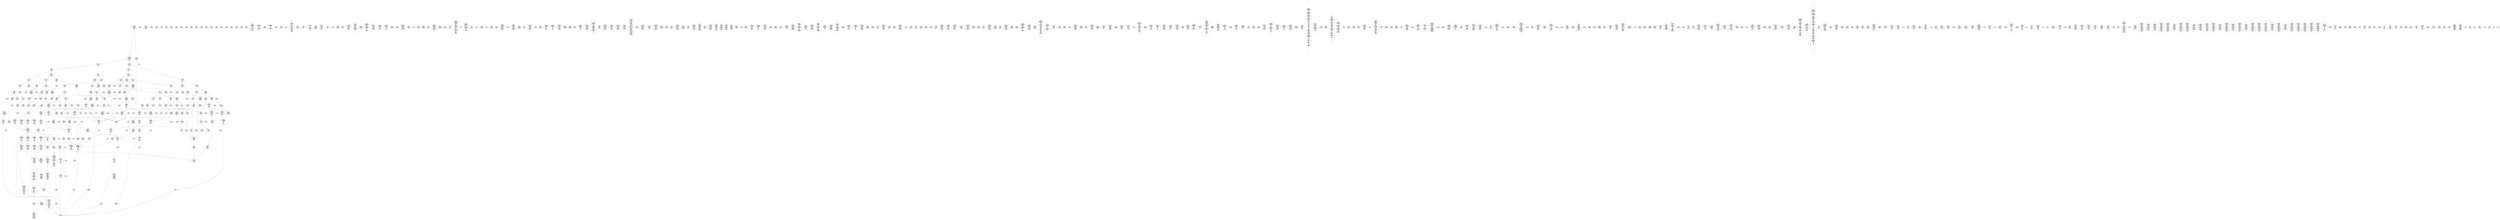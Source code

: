 /* Generated by GvGen v.1.0 (https://www.github.com/stricaud/gvgen) */

digraph G {
compound=true;
   node1 [label="[anywhere]"];
   node2 [label="# 0x0
PUSHX Data
PUSHX Data
MSTORE
PUSHX LogicData
CALLDATASIZE
LT
PUSHX Data
JUMPI
"];
   node3 [label="# 0xd
PUSHX Data
CALLDATALOAD
PUSHX BitData
SHR
PUSHX LogicData
GT
PUSHX Data
JUMPI
"];
   node4 [label="# 0x1e
PUSHX LogicData
GT
PUSHX Data
JUMPI
"];
   node5 [label="# 0x29
PUSHX LogicData
GT
PUSHX Data
JUMPI
"];
   node6 [label="# 0x34
PUSHX LogicData
EQ
PUSHX Data
JUMPI
"];
   node7 [label="# 0x3f
PUSHX LogicData
EQ
PUSHX Data
JUMPI
"];
   node8 [label="# 0x4a
PUSHX LogicData
EQ
PUSHX Data
JUMPI
"];
   node9 [label="# 0x55
PUSHX LogicData
EQ
PUSHX Data
JUMPI
"];
   node10 [label="# 0x60
PUSHX LogicData
EQ
PUSHX Data
JUMPI
"];
   node11 [label="# 0x6b
PUSHX Data
JUMP
"];
   node12 [label="# 0x6f
JUMPDEST
PUSHX LogicData
EQ
PUSHX Data
JUMPI
"];
   node13 [label="# 0x7b
PUSHX LogicData
EQ
PUSHX Data
JUMPI
"];
   node14 [label="# 0x86
PUSHX LogicData
EQ
PUSHX Data
JUMPI
"];
   node15 [label="# 0x91
PUSHX LogicData
EQ
PUSHX Data
JUMPI
"];
   node16 [label="# 0x9c
PUSHX Data
JUMP
"];
   node17 [label="# 0xa0
JUMPDEST
PUSHX LogicData
GT
PUSHX Data
JUMPI
"];
   node18 [label="# 0xac
PUSHX LogicData
EQ
PUSHX Data
JUMPI
"];
   node19 [label="# 0xb7
PUSHX LogicData
EQ
PUSHX Data
JUMPI
"];
   node20 [label="# 0xc2
PUSHX LogicData
EQ
PUSHX Data
JUMPI
"];
   node21 [label="# 0xcd
PUSHX LogicData
EQ
PUSHX Data
JUMPI
"];
   node22 [label="# 0xd8
PUSHX LogicData
EQ
PUSHX Data
JUMPI
"];
   node23 [label="# 0xe3
PUSHX Data
JUMP
"];
   node24 [label="# 0xe7
JUMPDEST
PUSHX LogicData
EQ
PUSHX Data
JUMPI
"];
   node25 [label="# 0xf3
PUSHX LogicData
EQ
PUSHX Data
JUMPI
"];
   node26 [label="# 0xfe
PUSHX LogicData
EQ
PUSHX Data
JUMPI
"];
   node27 [label="# 0x109
PUSHX LogicData
EQ
PUSHX Data
JUMPI
"];
   node28 [label="# 0x114
PUSHX Data
JUMP
"];
   node29 [label="# 0x118
JUMPDEST
PUSHX LogicData
GT
PUSHX Data
JUMPI
"];
   node30 [label="# 0x124
PUSHX LogicData
GT
PUSHX Data
JUMPI
"];
   node31 [label="# 0x12f
PUSHX LogicData
EQ
PUSHX Data
JUMPI
"];
   node32 [label="# 0x13a
PUSHX LogicData
EQ
PUSHX Data
JUMPI
"];
   node33 [label="# 0x145
PUSHX LogicData
EQ
PUSHX Data
JUMPI
"];
   node34 [label="# 0x150
PUSHX LogicData
EQ
PUSHX Data
JUMPI
"];
   node35 [label="# 0x15b
PUSHX LogicData
EQ
PUSHX Data
JUMPI
"];
   node36 [label="# 0x166
PUSHX Data
JUMP
"];
   node37 [label="# 0x16a
JUMPDEST
PUSHX LogicData
EQ
PUSHX Data
JUMPI
"];
   node38 [label="# 0x176
PUSHX LogicData
EQ
PUSHX Data
JUMPI
"];
   node39 [label="# 0x181
PUSHX LogicData
EQ
PUSHX Data
JUMPI
"];
   node40 [label="# 0x18c
PUSHX LogicData
EQ
PUSHX Data
JUMPI
"];
   node41 [label="# 0x197
PUSHX Data
JUMP
"];
   node42 [label="# 0x19b
JUMPDEST
PUSHX LogicData
GT
PUSHX Data
JUMPI
"];
   node43 [label="# 0x1a7
PUSHX LogicData
EQ
PUSHX Data
JUMPI
"];
   node44 [label="# 0x1b2
PUSHX LogicData
EQ
PUSHX Data
JUMPI
"];
   node45 [label="# 0x1bd
PUSHX LogicData
EQ
PUSHX Data
JUMPI
"];
   node46 [label="# 0x1c8
PUSHX LogicData
EQ
PUSHX Data
JUMPI
"];
   node47 [label="# 0x1d3
PUSHX Data
JUMP
"];
   node48 [label="# 0x1d7
JUMPDEST
PUSHX LogicData
EQ
PUSHX Data
JUMPI
"];
   node49 [label="# 0x1e3
PUSHX LogicData
EQ
PUSHX Data
JUMPI
"];
   node50 [label="# 0x1ee
PUSHX LogicData
EQ
PUSHX Data
JUMPI
"];
   node51 [label="# 0x1f9
PUSHX LogicData
EQ
PUSHX Data
JUMPI
"];
   node52 [label="# 0x204
PUSHX Data
JUMP
"];
   node53 [label="# 0x208
JUMPDEST
CALLDATASIZE
PUSHX Data
JUMPI
"];
   node54 [label="# 0x20e
STOP
"];
   node55 [label="# 0x20f
JUMPDEST
PUSHX Data
REVERT
"];
   node56 [label="# 0x214
JUMPDEST
CALLVALUE
ISZERO
PUSHX Data
JUMPI
"];
   node57 [label="# 0x21c
PUSHX Data
REVERT
"];
   node58 [label="# 0x220
JUMPDEST
PUSHX Data
PUSHX Data
CALLDATASIZE
PUSHX Data
PUSHX Data
JUMP
"];
   node59 [label="# 0x22f
JUMPDEST
PUSHX Data
JUMP
"];
   node60 [label="# 0x234
JUMPDEST
PUSHX MemData
MLOAD
PUSHX Data
PUSHX Data
JUMP
"];
   node61 [label="# 0x241
JUMPDEST
PUSHX MemData
MLOAD
SUB
RETURN
"];
   node62 [label="# 0x24a
JUMPDEST
CALLVALUE
ISZERO
PUSHX Data
JUMPI
"];
   node63 [label="# 0x252
PUSHX Data
REVERT
"];
   node64 [label="# 0x256
JUMPDEST
PUSHX Data
PUSHX Data
JUMP
"];
   node65 [label="# 0x25f
JUMPDEST
PUSHX MemData
MLOAD
PUSHX Data
PUSHX Data
JUMP
"];
   node66 [label="# 0x26c
JUMPDEST
CALLVALUE
ISZERO
PUSHX Data
JUMPI
"];
   node67 [label="# 0x274
PUSHX Data
REVERT
"];
   node68 [label="# 0x278
JUMPDEST
PUSHX Data
PUSHX Data
CALLDATASIZE
PUSHX Data
PUSHX Data
JUMP
"];
   node69 [label="# 0x287
JUMPDEST
PUSHX Data
JUMP
"];
   node70 [label="# 0x28c
JUMPDEST
PUSHX MemData
MLOAD
PUSHX Data
PUSHX Data
JUMP
"];
   node71 [label="# 0x299
JUMPDEST
CALLVALUE
ISZERO
PUSHX Data
JUMPI
"];
   node72 [label="# 0x2a1
PUSHX Data
REVERT
"];
   node73 [label="# 0x2a5
JUMPDEST
PUSHX Data
PUSHX Data
CALLDATASIZE
PUSHX Data
PUSHX Data
JUMP
"];
   node74 [label="# 0x2b4
JUMPDEST
PUSHX Data
JUMP
"];
   node75 [label="# 0x2b9
JUMPDEST
STOP
"];
   node76 [label="# 0x2bb
JUMPDEST
CALLVALUE
ISZERO
PUSHX Data
JUMPI
"];
   node77 [label="# 0x2c3
PUSHX Data
REVERT
"];
   node78 [label="# 0x2c7
JUMPDEST
PUSHX Data
PUSHX Data
JUMP
"];
   node79 [label="# 0x2d0
JUMPDEST
PUSHX MemData
MLOAD
PUSHX Data
PUSHX Data
JUMP
"];
   node80 [label="# 0x2dd
JUMPDEST
CALLVALUE
ISZERO
PUSHX Data
JUMPI
"];
   node81 [label="# 0x2e5
PUSHX Data
REVERT
"];
   node82 [label="# 0x2e9
JUMPDEST
PUSHX Data
PUSHX Data
JUMP
"];
   node83 [label="# 0x2f2
JUMPDEST
CALLVALUE
ISZERO
PUSHX Data
JUMPI
"];
   node84 [label="# 0x2fa
PUSHX Data
REVERT
"];
   node85 [label="# 0x2fe
JUMPDEST
PUSHX Data
PUSHX Data
CALLDATASIZE
PUSHX Data
PUSHX Data
JUMP
"];
   node86 [label="# 0x30d
JUMPDEST
PUSHX Data
JUMP
"];
   node87 [label="# 0x312
JUMPDEST
CALLVALUE
ISZERO
PUSHX Data
JUMPI
"];
   node88 [label="# 0x31a
PUSHX Data
REVERT
"];
   node89 [label="# 0x31e
JUMPDEST
PUSHX Data
PUSHX Data
JUMP
"];
   node90 [label="# 0x327
JUMPDEST
CALLVALUE
ISZERO
PUSHX Data
JUMPI
"];
   node91 [label="# 0x32f
PUSHX Data
REVERT
"];
   node92 [label="# 0x333
JUMPDEST
PUSHX Data
PUSHX Data
CALLDATASIZE
PUSHX Data
PUSHX Data
JUMP
"];
   node93 [label="# 0x342
JUMPDEST
PUSHX Data
JUMP
"];
   node94 [label="# 0x347
JUMPDEST
CALLVALUE
ISZERO
PUSHX Data
JUMPI
"];
   node95 [label="# 0x34f
PUSHX Data
REVERT
"];
   node96 [label="# 0x353
JUMPDEST
PUSHX Data
PUSHX Data
JUMP
"];
   node97 [label="# 0x35c
JUMPDEST
CALLVALUE
ISZERO
PUSHX Data
JUMPI
"];
   node98 [label="# 0x364
PUSHX Data
REVERT
"];
   node99 [label="# 0x368
JUMPDEST
PUSHX Data
PUSHX Data
JUMP
"];
   node100 [label="# 0x371
JUMPDEST
CALLVALUE
ISZERO
PUSHX Data
JUMPI
"];
   node101 [label="# 0x379
PUSHX Data
REVERT
"];
   node102 [label="# 0x37d
JUMPDEST
PUSHX Data
PUSHX Data
CALLDATASIZE
PUSHX Data
PUSHX Data
JUMP
"];
   node103 [label="# 0x38c
JUMPDEST
PUSHX Data
JUMP
"];
   node104 [label="# 0x391
JUMPDEST
CALLVALUE
ISZERO
PUSHX Data
JUMPI
"];
   node105 [label="# 0x399
PUSHX Data
REVERT
"];
   node106 [label="# 0x39d
JUMPDEST
PUSHX Data
PUSHX Data
CALLDATASIZE
PUSHX Data
PUSHX Data
JUMP
"];
   node107 [label="# 0x3ac
JUMPDEST
PUSHX Data
JUMP
"];
   node108 [label="# 0x3b1
JUMPDEST
CALLVALUE
ISZERO
PUSHX Data
JUMPI
"];
   node109 [label="# 0x3b9
PUSHX Data
REVERT
"];
   node110 [label="# 0x3bd
JUMPDEST
PUSHX Data
PUSHX Data
CALLDATASIZE
PUSHX Data
PUSHX Data
JUMP
"];
   node111 [label="# 0x3cc
JUMPDEST
PUSHX Data
JUMP
"];
   node112 [label="# 0x3d1
JUMPDEST
CALLVALUE
ISZERO
PUSHX Data
JUMPI
"];
   node113 [label="# 0x3d9
PUSHX Data
REVERT
"];
   node114 [label="# 0x3dd
JUMPDEST
PUSHX Data
PUSHX Data
JUMP
"];
   node115 [label="# 0x3e6
JUMPDEST
CALLVALUE
ISZERO
PUSHX Data
JUMPI
"];
   node116 [label="# 0x3ee
PUSHX Data
REVERT
"];
   node117 [label="# 0x3f2
JUMPDEST
PUSHX Data
PUSHX Data
JUMP
"];
   node118 [label="# 0x3fb
JUMPDEST
CALLVALUE
ISZERO
PUSHX Data
JUMPI
"];
   node119 [label="# 0x403
PUSHX Data
REVERT
"];
   node120 [label="# 0x407
JUMPDEST
PUSHX Data
PUSHX Data
JUMP
"];
   node121 [label="# 0x410
JUMPDEST
CALLVALUE
ISZERO
PUSHX Data
JUMPI
"];
   node122 [label="# 0x418
PUSHX Data
REVERT
"];
   node123 [label="# 0x41c
JUMPDEST
PUSHX Data
PUSHX Data
CALLDATASIZE
PUSHX Data
PUSHX Data
JUMP
"];
   node124 [label="# 0x42b
JUMPDEST
PUSHX Data
JUMP
"];
   node125 [label="# 0x430
JUMPDEST
CALLVALUE
ISZERO
PUSHX Data
JUMPI
"];
   node126 [label="# 0x438
PUSHX Data
REVERT
"];
   node127 [label="# 0x43c
JUMPDEST
PUSHX Data
PUSHX Data
CALLDATASIZE
PUSHX Data
PUSHX Data
JUMP
"];
   node128 [label="# 0x44b
JUMPDEST
PUSHX Data
JUMP
"];
   node129 [label="# 0x450
JUMPDEST
CALLVALUE
ISZERO
PUSHX Data
JUMPI
"];
   node130 [label="# 0x458
PUSHX Data
REVERT
"];
   node131 [label="# 0x45c
JUMPDEST
PUSHX Data
PUSHX Data
JUMP
"];
   node132 [label="# 0x465
JUMPDEST
PUSHX Data
PUSHX Data
CALLDATASIZE
PUSHX Data
PUSHX Data
JUMP
"];
   node133 [label="# 0x473
JUMPDEST
PUSHX Data
JUMP
"];
   node134 [label="# 0x478
JUMPDEST
CALLVALUE
ISZERO
PUSHX Data
JUMPI
"];
   node135 [label="# 0x480
PUSHX Data
REVERT
"];
   node136 [label="# 0x484
JUMPDEST
PUSHX Data
PUSHX Data
CALLDATASIZE
PUSHX Data
PUSHX Data
JUMP
"];
   node137 [label="# 0x493
JUMPDEST
PUSHX Data
JUMP
"];
   node138 [label="# 0x498
JUMPDEST
CALLVALUE
ISZERO
PUSHX Data
JUMPI
"];
   node139 [label="# 0x4a0
PUSHX Data
REVERT
"];
   node140 [label="# 0x4a4
JUMPDEST
PUSHX Data
PUSHX Data
JUMP
"];
   node141 [label="# 0x4ad
JUMPDEST
CALLVALUE
ISZERO
PUSHX Data
JUMPI
"];
   node142 [label="# 0x4b5
PUSHX Data
REVERT
"];
   node143 [label="# 0x4b9
JUMPDEST
PUSHX Data
PUSHX Data
JUMP
"];
   node144 [label="# 0x4c2
JUMPDEST
CALLVALUE
ISZERO
PUSHX Data
JUMPI
"];
   node145 [label="# 0x4ca
PUSHX Data
REVERT
"];
   node146 [label="# 0x4ce
JUMPDEST
PUSHX Data
PUSHX Data
CALLDATASIZE
PUSHX Data
PUSHX Data
JUMP
"];
   node147 [label="# 0x4dd
JUMPDEST
PUSHX Data
JUMP
"];
   node148 [label="# 0x4e2
JUMPDEST
CALLVALUE
ISZERO
PUSHX Data
JUMPI
"];
   node149 [label="# 0x4ea
PUSHX Data
REVERT
"];
   node150 [label="# 0x4ee
JUMPDEST
PUSHX Data
PUSHX Data
JUMP
"];
   node151 [label="# 0x4f7
JUMPDEST
PUSHX Data
PUSHX Data
CALLDATASIZE
PUSHX Data
PUSHX Data
JUMP
"];
   node152 [label="# 0x505
JUMPDEST
PUSHX Data
JUMP
"];
   node153 [label="# 0x50a
JUMPDEST
CALLVALUE
ISZERO
PUSHX Data
JUMPI
"];
   node154 [label="# 0x512
PUSHX Data
REVERT
"];
   node155 [label="# 0x516
JUMPDEST
PUSHX Data
PUSHX Data
CALLDATASIZE
PUSHX Data
PUSHX Data
JUMP
"];
   node156 [label="# 0x525
JUMPDEST
PUSHX Data
JUMP
"];
   node157 [label="# 0x52a
JUMPDEST
CALLVALUE
ISZERO
PUSHX Data
JUMPI
"];
   node158 [label="# 0x532
PUSHX Data
REVERT
"];
   node159 [label="# 0x536
JUMPDEST
PUSHX Data
PUSHX Data
CALLDATASIZE
PUSHX Data
PUSHX Data
JUMP
"];
   node160 [label="# 0x545
JUMPDEST
PUSHX Data
JUMP
"];
   node161 [label="# 0x54a
JUMPDEST
CALLVALUE
ISZERO
PUSHX Data
JUMPI
"];
   node162 [label="# 0x552
PUSHX Data
REVERT
"];
   node163 [label="# 0x556
JUMPDEST
PUSHX Data
PUSHX Data
CALLDATASIZE
PUSHX Data
PUSHX Data
JUMP
"];
   node164 [label="# 0x565
JUMPDEST
PUSHX Data
JUMP
"];
   node165 [label="# 0x56a
JUMPDEST
CALLVALUE
ISZERO
PUSHX Data
JUMPI
"];
   node166 [label="# 0x572
PUSHX Data
REVERT
"];
   node167 [label="# 0x576
JUMPDEST
PUSHX Data
PUSHX Data
JUMP
"];
   node168 [label="# 0x57f
JUMPDEST
CALLVALUE
ISZERO
PUSHX Data
JUMPI
"];
   node169 [label="# 0x587
PUSHX Data
REVERT
"];
   node170 [label="# 0x58b
JUMPDEST
PUSHX Data
PUSHX Data
JUMP
"];
   node171 [label="# 0x594
JUMPDEST
CALLVALUE
ISZERO
PUSHX Data
JUMPI
"];
   node172 [label="# 0x59c
PUSHX Data
REVERT
"];
   node173 [label="# 0x5a0
JUMPDEST
PUSHX Data
PUSHX Data
CALLDATASIZE
PUSHX Data
PUSHX Data
JUMP
"];
   node174 [label="# 0x5af
JUMPDEST
PUSHX Data
JUMP
"];
   node175 [label="# 0x5b4
JUMPDEST
CALLVALUE
ISZERO
PUSHX Data
JUMPI
"];
   node176 [label="# 0x5bc
PUSHX Data
REVERT
"];
   node177 [label="# 0x5c0
JUMPDEST
PUSHX Data
PUSHX Data
CALLDATASIZE
PUSHX Data
PUSHX Data
JUMP
"];
   node178 [label="# 0x5cf
JUMPDEST
PUSHX Data
JUMP
"];
   node179 [label="# 0x5d4
JUMPDEST
CALLVALUE
ISZERO
PUSHX Data
JUMPI
"];
   node180 [label="# 0x5dc
PUSHX Data
REVERT
"];
   node181 [label="# 0x5e0
JUMPDEST
PUSHX Data
PUSHX Data
CALLDATASIZE
PUSHX Data
PUSHX Data
JUMP
"];
   node182 [label="# 0x5ef
JUMPDEST
PUSHX Data
JUMP
"];
   node183 [label="# 0x5f4
JUMPDEST
PUSHX Data
PUSHX ArithData
PUSHX BitData
PUSHX BitData
SHL
SUB
NOT
AND
PUSHX BitData
PUSHX BitData
SHL
EQ
PUSHX Data
JUMPI
"];
   node184 [label="# 0x610
PUSHX ArithData
PUSHX BitData
PUSHX BitData
SHL
SUB
NOT
AND
PUSHX BitData
PUSHX BitData
SHL
EQ
"];
   node185 [label="# 0x625
JUMPDEST
PUSHX Data
JUMPI
"];
   node186 [label="# 0x62b
PUSHX ArithData
PUSHX BitData
PUSHX BitData
SHL
SUB
NOT
AND
PUSHX BitData
PUSHX BitData
SHL
EQ
"];
   node187 [label="# 0x640
JUMPDEST
PUSHX Data
JUMPI
"];
   node188 [label="# 0x646
PUSHX Data
PUSHX Data
JUMP
"];
   node189 [label="# 0x64f
JUMPDEST
"];
   node190 [label="# 0x652
JUMPDEST
JUMP
"];
   node191 [label="# 0x657
JUMPDEST
PUSHX Data
PUSHX StorData
SLOAD
PUSHX Data
PUSHX Data
JUMP
"];
   node192 [label="# 0x666
JUMPDEST
PUSHX ArithData
ADD
PUSHX ArithData
DIV
MUL
PUSHX ArithData
ADD
PUSHX MemData
MLOAD
ADD
PUSHX Data
MSTORE
MSTORE
PUSHX ArithData
ADD
SLOAD
PUSHX Data
PUSHX Data
JUMP
"];
   node193 [label="# 0x692
JUMPDEST
ISZERO
PUSHX Data
JUMPI
"];
   node194 [label="# 0x699
PUSHX LogicData
LT
PUSHX Data
JUMPI
"];
   node195 [label="# 0x6a1
PUSHX ArithData
SLOAD
DIV
MUL
MSTORE
PUSHX ArithData
ADD
PUSHX Data
JUMP
"];
   node196 [label="# 0x6b4
JUMPDEST
ADD
PUSHX Data
MSTORE
PUSHX Data
PUSHX Data
SHA3
"];
   node197 [label="# 0x6c2
JUMPDEST
SLOAD
MSTORE
PUSHX ArithData
ADD
PUSHX ArithData
ADD
GT
PUSHX Data
JUMPI
"];
   node198 [label="# 0x6d6
SUB
PUSHX BitData
AND
ADD
"];
   node199 [label="# 0x6df
JUMPDEST
JUMP
"];
   node200 [label="# 0x6e9
JUMPDEST
PUSHX Data
PUSHX Data
PUSHX Data
JUMP
"];
   node201 [label="# 0x6f4
JUMPDEST
PUSHX Data
JUMPI
"];
   node202 [label="# 0x6f9
PUSHX MemData
MLOAD
PUSHX BitData
PUSHX BitData
SHL
MSTORE
PUSHX ArithData
ADD
PUSHX Data
PUSHX Data
JUMP
"];
   node203 [label="# 0x710
JUMPDEST
PUSHX MemData
MLOAD
SUB
REVERT
"];
   node204 [label="# 0x719
JUMPDEST
PUSHX Data
MSTORE
PUSHX Data
PUSHX Data
MSTORE
PUSHX Data
SHA3
SLOAD
PUSHX ArithData
PUSHX BitData
PUSHX BitData
SHL
SUB
AND
JUMP
"];
   node205 [label="# 0x735
JUMPDEST
PUSHX Data
PUSHX Data
PUSHX Data
JUMP
"];
   node206 [label="# 0x740
JUMPDEST
PUSHX ArithData
PUSHX BitData
PUSHX BitData
SHL
SUB
AND
PUSHX ArithData
PUSHX BitData
PUSHX BitData
SHL
SUB
AND
EQ
ISZERO
PUSHX Data
JUMPI
"];
   node207 [label="# 0x75d
PUSHX MemData
MLOAD
PUSHX BitData
PUSHX BitData
SHL
MSTORE
PUSHX ArithData
ADD
PUSHX Data
PUSHX Data
JUMP
"];
   node208 [label="# 0x774
JUMPDEST
PUSHX ArithData
PUSHX BitData
PUSHX BitData
SHL
SUB
AND
PUSHX Data
PUSHX Data
JUMP
"];
   node209 [label="# 0x786
JUMPDEST
PUSHX ArithData
PUSHX BitData
PUSHX BitData
SHL
SUB
AND
EQ
PUSHX Data
JUMPI
"];
   node210 [label="# 0x796
PUSHX Data
PUSHX Data
PUSHX Data
JUMP
"];
   node211 [label="# 0x7a2
JUMPDEST
PUSHX Data
JUMPI
"];
   node212 [label="# 0x7a7
PUSHX MemData
MLOAD
PUSHX BitData
PUSHX BitData
SHL
MSTORE
PUSHX ArithData
ADD
PUSHX Data
PUSHX Data
JUMP
"];
   node213 [label="# 0x7be
JUMPDEST
PUSHX Data
PUSHX Data
JUMP
"];
   node214 [label="# 0x7c9
JUMPDEST
JUMP
"];
   node215 [label="# 0x7ce
JUMPDEST
PUSHX StorData
SLOAD
JUMP
"];
   node216 [label="# 0x7d4
JUMPDEST
PUSHX StorData
SLOAD
PUSHX BitData
PUSHX BitData
SHL
DIV
PUSHX BitData
AND
JUMP
"];
   node217 [label="# 0x7e4
JUMPDEST
PUSHX Data
PUSHX Data
JUMP
"];
   node218 [label="# 0x7ef
JUMPDEST
PUSHX StorData
SLOAD
JUMP
"];
   node219 [label="# 0x7f5
JUMPDEST
PUSHX Data
PUSHX Data
PUSHX Data
JUMP
"];
   node220 [label="# 0x800
JUMPDEST
LT
PUSHX Data
JUMPI
"];
   node221 [label="# 0x807
PUSHX MemData
MLOAD
PUSHX BitData
PUSHX BitData
SHL
MSTORE
PUSHX ArithData
ADD
PUSHX Data
PUSHX Data
JUMP
"];
   node222 [label="# 0x81e
JUMPDEST
PUSHX Data
PUSHX Data
PUSHX Data
JUMP
"];
   node223 [label="# 0x828
JUMPDEST
PUSHX Data
PUSHX Data
"];
   node224 [label="# 0x830
JUMPDEST
LT
ISZERO
PUSHX Data
JUMPI
"];
   node225 [label="# 0x839
PUSHX Data
MSTORE
PUSHX Data
PUSHX ArithData
MSTORE
PUSHX Data
SHA3
MLOAD
ADD
MSTORE
SLOAD
PUSHX ArithData
PUSHX BitData
PUSHX BitData
SHL
SUB
AND
MSTORE
PUSHX BitData
PUSHX BitData
SHL
DIV
PUSHX BitData
AND
ADD
MSTORE
ISZERO
PUSHX Data
JUMPI
"];
   node226 [label="# 0x87f
MLOAD
"];
   node227 [label="# 0x883
JUMPDEST
PUSHX ArithData
PUSHX BitData
PUSHX BitData
SHL
SUB
AND
PUSHX ArithData
PUSHX BitData
PUSHX BitData
SHL
SUB
AND
EQ
ISZERO
PUSHX Data
JUMPI
"];
   node228 [label="# 0x89e
EQ
ISZERO
PUSHX Data
JUMPI
"];
   node229 [label="# 0x8a6
PUSHX Data
JUMP
"];
   node230 [label="# 0x8b1
JUMPDEST
PUSHX Data
PUSHX Data
JUMP
"];
   node231 [label="# 0x8bb
JUMPDEST
"];
   node232 [label="# 0x8bf
JUMPDEST
PUSHX Data
PUSHX Data
JUMP
"];
   node233 [label="# 0x8ca
JUMPDEST
PUSHX Data
JUMP
"];
   node234 [label="# 0x8d2
JUMPDEST
PUSHX MemData
MLOAD
PUSHX BitData
PUSHX BitData
SHL
MSTORE
PUSHX ArithData
ADD
PUSHX Data
PUSHX Data
JUMP
"];
   node235 [label="# 0x8eb
JUMPDEST
JUMP
"];
   node236 [label="# 0x8f1
JUMPDEST
PUSHX Data
JUMP
"];
   node237 [label="# 0x8f7
JUMPDEST
PUSHX Data
PUSHX Data
JUMP
"];
   node238 [label="# 0x8ff
JUMPDEST
PUSHX ArithData
PUSHX BitData
PUSHX BitData
SHL
SUB
AND
PUSHX Data
PUSHX Data
JUMP
"];
   node239 [label="# 0x910
JUMPDEST
PUSHX ArithData
PUSHX BitData
PUSHX BitData
SHL
SUB
AND
EQ
PUSHX Data
JUMPI
"];
   node240 [label="# 0x91f
PUSHX MemData
MLOAD
PUSHX BitData
PUSHX BitData
SHL
MSTORE
PUSHX ArithData
ADD
PUSHX Data
PUSHX Data
JUMP
"];
   node241 [label="# 0x936
JUMPDEST
PUSHX StorData
SLOAD
PUSHX BitData
PUSHX BitData
SHL
NOT
AND
PUSHX BitData
PUSHX BitData
SHL
DIV
PUSHX BitData
AND
ISZERO
MUL
OR
SSTORE
JUMP
"];
   node242 [label="# 0x957
JUMPDEST
PUSHX Data
PUSHX MemData
MLOAD
PUSHX ArithData
ADD
PUSHX Data
MSTORE
PUSHX Data
MSTORE
PUSHX Data
JUMP
"];
   node243 [label="# 0x972
JUMPDEST
PUSHX Data
PUSHX Data
PUSHX Data
JUMP
"];
   node244 [label="# 0x97c
JUMPDEST
LT
PUSHX Data
JUMPI
"];
   node245 [label="# 0x983
PUSHX MemData
MLOAD
PUSHX BitData
PUSHX BitData
SHL
MSTORE
PUSHX ArithData
ADD
PUSHX Data
PUSHX Data
JUMP
"];
   node246 [label="# 0x99a
JUMPDEST
JUMP
"];
   node247 [label="# 0x99e
JUMPDEST
PUSHX Data
PUSHX Data
JUMP
"];
   node248 [label="# 0x9a6
JUMPDEST
PUSHX ArithData
PUSHX BitData
PUSHX BitData
SHL
SUB
AND
PUSHX Data
PUSHX Data
JUMP
"];
   node249 [label="# 0x9b7
JUMPDEST
PUSHX ArithData
PUSHX BitData
PUSHX BitData
SHL
SUB
AND
EQ
PUSHX Data
JUMPI
"];
   node250 [label="# 0x9c6
PUSHX MemData
MLOAD
PUSHX BitData
PUSHX BitData
SHL
MSTORE
PUSHX ArithData
ADD
PUSHX Data
PUSHX Data
JUMP
"];
   node251 [label="# 0x9dd
JUMPDEST
PUSHX Data
PUSHX Data
PUSHX Data
JUMP
"];
   node252 [label="# 0x9e9
JUMPDEST
PUSHX StorData
SLOAD
PUSHX BitData
PUSHX BitData
SHL
DIV
PUSHX BitData
AND
JUMP
"];
   node253 [label="# 0x9f9
JUMPDEST
PUSHX Data
JUMP
"];
   node254 [label="# 0xa05
JUMPDEST
PUSHX Data
JUMP
"];
   node255 [label="# 0xa11
JUMPDEST
PUSHX Data
PUSHX Data
PUSHX Data
JUMP
"];
   node256 [label="# 0xa1c
JUMPDEST
MLOAD
JUMP
"];
   node257 [label="# 0xa23
JUMPDEST
PUSHX Data
PUSHX ArithData
PUSHX BitData
PUSHX BitData
SHL
SUB
AND
PUSHX Data
JUMPI
"];
   node258 [label="# 0xa34
PUSHX MemData
MLOAD
PUSHX BitData
PUSHX BitData
SHL
MSTORE
PUSHX ArithData
ADD
PUSHX Data
PUSHX Data
JUMP
"];
   node259 [label="# 0xa4b
JUMPDEST
PUSHX ArithData
PUSHX BitData
PUSHX BitData
SHL
SUB
AND
PUSHX Data
MSTORE
PUSHX Data
PUSHX Data
MSTORE
PUSHX Data
SHA3
SLOAD
PUSHX ArithData
PUSHX BitData
PUSHX BitData
SHL
SUB
AND
JUMP
"];
   node260 [label="# 0xa70
JUMPDEST
PUSHX Data
PUSHX Data
JUMP
"];
   node261 [label="# 0xa78
JUMPDEST
PUSHX ArithData
PUSHX BitData
PUSHX BitData
SHL
SUB
AND
PUSHX Data
PUSHX Data
JUMP
"];
   node262 [label="# 0xa89
JUMPDEST
PUSHX ArithData
PUSHX BitData
PUSHX BitData
SHL
SUB
AND
EQ
PUSHX Data
JUMPI
"];
   node263 [label="# 0xa98
PUSHX MemData
MLOAD
PUSHX BitData
PUSHX BitData
SHL
MSTORE
PUSHX ArithData
ADD
PUSHX Data
PUSHX Data
JUMP
"];
   node264 [label="# 0xaaf
JUMPDEST
PUSHX Data
PUSHX Data
PUSHX Data
JUMP
"];
   node265 [label="# 0xab9
JUMPDEST
JUMP
"];
   node266 [label="# 0xabb
JUMPDEST
CALLER
ORIGIN
EQ
PUSHX Data
JUMPI
"];
   node267 [label="# 0xac3
PUSHX MemData
MLOAD
PUSHX BitData
PUSHX BitData
SHL
MSTORE
PUSHX ArithData
ADD
PUSHX Data
PUSHX Data
JUMP
"];
   node268 [label="# 0xada
JUMPDEST
PUSHX StorData
SLOAD
PUSHX BitData
PUSHX BitData
SHL
DIV
PUSHX BitData
AND
PUSHX Data
JUMPI
"];
   node269 [label="# 0xaec
PUSHX MemData
MLOAD
PUSHX BitData
PUSHX BitData
SHL
MSTORE
PUSHX ArithData
ADD
PUSHX Data
PUSHX Data
JUMP
"];
   node270 [label="# 0xb03
JUMPDEST
PUSHX Data
CALLER
PUSHX MemData
MLOAD
PUSHX ArithData
ADD
PUSHX Data
PUSHX Data
JUMP
"];
   node271 [label="# 0xb16
JUMPDEST
PUSHX MemData
MLOAD
PUSHX ArithData
SUB
SUB
MSTORE
PUSHX Data
MSTORE
MLOAD
PUSHX ArithData
ADD
SHA3
PUSHX Data
PUSHX ArithData
MUL
PUSHX ArithData
ADD
PUSHX MemData
MLOAD
ADD
PUSHX Data
MSTORE
MSTORE
PUSHX ArithData
ADD
PUSHX ArithData
MUL
CALLDATACOPY
PUSHX Data
ADD
MSTORE
PUSHX StorData
SLOAD
PUSHX Data
JUMP
"];
   node272 [label="# 0xb6f
JUMPDEST
PUSHX Data
JUMPI
"];
   node273 [label="# 0xb74
PUSHX MemData
MLOAD
PUSHX BitData
PUSHX BitData
SHL
MSTORE
PUSHX ArithData
ADD
PUSHX Data
PUSHX Data
JUMP
"];
   node274 [label="# 0xb8b
JUMPDEST
PUSHX LogicData
GT
ISZERO
PUSHX Data
JUMPI
"];
   node275 [label="# 0xb95
PUSHX MemData
MLOAD
PUSHX BitData
PUSHX BitData
SHL
MSTORE
PUSHX ArithData
ADD
PUSHX Data
PUSHX Data
JUMP
"];
   node276 [label="# 0xbac
JUMPDEST
PUSHX Data
PUSHX Data
PUSHX Data
JUMP
"];
   node277 [label="# 0xbb8
JUMPDEST
PUSHX Data
PUSHX Data
JUMP
"];
   node278 [label="# 0xbc2
JUMPDEST
GT
ISZERO
PUSHX Data
JUMPI
"];
   node279 [label="# 0xbc9
PUSHX MemData
MLOAD
PUSHX BitData
PUSHX BitData
SHL
MSTORE
PUSHX ArithData
ADD
PUSHX Data
PUSHX Data
JUMP
"];
   node280 [label="# 0xbe0
JUMPDEST
CALLVALUE
PUSHX Data
PUSHX Data
PUSHX Data
JUMP
"];
   node281 [label="# 0xbf3
JUMPDEST
GT
ISZERO
PUSHX Data
JUMPI
"];
   node282 [label="# 0xbfa
PUSHX MemData
MLOAD
PUSHX BitData
PUSHX BitData
SHL
MSTORE
PUSHX ArithData
ADD
PUSHX Data
PUSHX Data
JUMP
"];
   node283 [label="# 0xc11
JUMPDEST
CALLER
PUSHX Data
MSTORE
PUSHX Data
PUSHX Data
MSTORE
PUSHX Data
SHA3
SLOAD
PUSHX Data
PUSHX Data
PUSHX Data
JUMP
"];
   node284 [label="# 0xc2f
JUMPDEST
GT
ISZERO
PUSHX Data
JUMPI
"];
   node285 [label="# 0xc36
PUSHX MemData
MLOAD
PUSHX BitData
PUSHX BitData
SHL
MSTORE
PUSHX ArithData
ADD
PUSHX Data
PUSHX Data
JUMP
"];
   node286 [label="# 0xc4d
JUMPDEST
CALLER
PUSHX Data
MSTORE
PUSHX Data
PUSHX Data
MSTORE
PUSHX Data
SHA3
SLOAD
ISZERO
PUSHX Data
JUMPI
"];
   node287 [label="# 0xc63
CALLER
PUSHX Data
MSTORE
PUSHX Data
PUSHX Data
MSTORE
PUSHX Data
SHA3
SLOAD
PUSHX Data
PUSHX Data
JUMP
"];
   node288 [label="# 0xc7d
JUMPDEST
CALLER
PUSHX Data
MSTORE
PUSHX Data
PUSHX Data
MSTORE
PUSHX Data
SHA3
SSTORE
PUSHX Data
JUMP
"];
   node289 [label="# 0xc92
JUMPDEST
CALLER
PUSHX Data
MSTORE
PUSHX Data
PUSHX Data
MSTORE
PUSHX Data
SHA3
SSTORE
"];
   node290 [label="# 0xca5
JUMPDEST
PUSHX Data
CALLER
PUSHX Data
JUMP
"];
   node291 [label="# 0xcaf
JUMPDEST
JUMP
"];
   node292 [label="# 0xcb5
JUMPDEST
PUSHX Data
PUSHX Data
JUMP
"];
   node293 [label="# 0xcbd
JUMPDEST
PUSHX ArithData
PUSHX BitData
PUSHX BitData
SHL
SUB
AND
PUSHX Data
PUSHX Data
JUMP
"];
   node294 [label="# 0xcce
JUMPDEST
PUSHX ArithData
PUSHX BitData
PUSHX BitData
SHL
SUB
AND
EQ
PUSHX Data
JUMPI
"];
   node295 [label="# 0xcdd
PUSHX MemData
MLOAD
PUSHX BitData
PUSHX BitData
SHL
MSTORE
PUSHX ArithData
ADD
PUSHX Data
PUSHX Data
JUMP
"];
   node296 [label="# 0xcf4
JUMPDEST
PUSHX Data
SSTORE
JUMP
"];
   node297 [label="# 0xcf9
JUMPDEST
PUSHX Data
PUSHX Data
JUMP
"];
   node298 [label="# 0xd01
JUMPDEST
PUSHX ArithData
PUSHX BitData
PUSHX BitData
SHL
SUB
AND
PUSHX Data
PUSHX Data
JUMP
"];
   node299 [label="# 0xd12
JUMPDEST
PUSHX ArithData
PUSHX BitData
PUSHX BitData
SHL
SUB
AND
EQ
PUSHX Data
JUMPI
"];
   node300 [label="# 0xd21
PUSHX MemData
MLOAD
PUSHX BitData
PUSHX BitData
SHL
MSTORE
PUSHX ArithData
ADD
PUSHX Data
PUSHX Data
JUMP
"];
   node301 [label="# 0xd38
JUMPDEST
PUSHX LogicData
SELFBALANCE
GT
PUSHX Data
JUMPI
"];
   node302 [label="# 0xd41
PUSHX MemData
MLOAD
PUSHX BitData
PUSHX BitData
SHL
MSTORE
PUSHX ArithData
ADD
PUSHX Data
PUSHX Data
JUMP
"];
   node303 [label="# 0xd58
JUMPDEST
PUSHX Data
SELFBALANCE
PUSHX Data
PUSHX StorData
PUSHX LogicData
SLOAD
LT
PUSHX Data
JUMPI
"];
   node304 [label="# 0xd6d
PUSHX BitData
PUSHX BitData
SHL
PUSHX Data
MSTORE
PUSHX Data
PUSHX Data
MSTORE
PUSHX Data
PUSHX Data
REVERT
"];
   node305 [label="# 0xd82
JUMPDEST
PUSHX Data
MSTORE
PUSHX Data
SHA3
ADD
SLOAD
PUSHX ArithData
PUSHX BitData
PUSHX BitData
SHL
SUB
AND
PUSHX Data
PUSHX Data
PUSHX Data
PUSHX Data
JUMP
"];
   node306 [label="# 0xda4
JUMPDEST
PUSHX Data
PUSHX Data
JUMP
"];
   node307 [label="# 0xdae
JUMPDEST
PUSHX Data
JUMP
"];
   node308 [label="# 0xdb3
JUMPDEST
PUSHX Data
PUSHX StorData
PUSHX LogicData
SLOAD
LT
PUSHX Data
JUMPI
"];
   node309 [label="# 0xdc3
PUSHX BitData
PUSHX BitData
SHL
PUSHX Data
MSTORE
PUSHX Data
PUSHX Data
MSTORE
PUSHX Data
PUSHX Data
REVERT
"];
   node310 [label="# 0xdd8
JUMPDEST
PUSHX Data
MSTORE
PUSHX Data
SHA3
ADD
SLOAD
PUSHX ArithData
PUSHX BitData
PUSHX BitData
SHL
SUB
AND
PUSHX Data
PUSHX Data
PUSHX Data
PUSHX Data
JUMP
"];
   node311 [label="# 0xdfa
JUMPDEST
PUSHX Data
PUSHX StorData
PUSHX LogicData
SLOAD
LT
PUSHX Data
JUMPI
"];
   node312 [label="# 0xe0a
PUSHX BitData
PUSHX BitData
SHL
PUSHX Data
MSTORE
PUSHX Data
PUSHX Data
MSTORE
PUSHX Data
PUSHX Data
REVERT
"];
   node313 [label="# 0xe1f
JUMPDEST
PUSHX Data
MSTORE
PUSHX Data
SHA3
ADD
SLOAD
PUSHX ArithData
PUSHX BitData
PUSHX BitData
SHL
SUB
AND
PUSHX Data
PUSHX Data
PUSHX Data
PUSHX Data
JUMP
"];
   node314 [label="# 0xe41
JUMPDEST
PUSHX Data
PUSHX StorData
PUSHX LogicData
SLOAD
LT
PUSHX Data
JUMPI
"];
   node315 [label="# 0xe51
PUSHX BitData
PUSHX BitData
SHL
PUSHX Data
MSTORE
PUSHX Data
PUSHX Data
MSTORE
PUSHX Data
PUSHX Data
REVERT
"];
   node316 [label="# 0xe66
JUMPDEST
PUSHX Data
MSTORE
PUSHX Data
SHA3
ADD
SLOAD
PUSHX ArithData
PUSHX BitData
PUSHX BitData
SHL
SUB
AND
SELFBALANCE
PUSHX Data
JUMP
"];
   node317 [label="# 0xe81
JUMPDEST
JUMP
"];
   node318 [label="# 0xe84
JUMPDEST
PUSHX StorData
SLOAD
PUSHX ArithData
PUSHX BitData
PUSHX BitData
SHL
SUB
AND
JUMP
"];
   node319 [label="# 0xe93
JUMPDEST
PUSHX Data
PUSHX Data
JUMP
"];
   node320 [label="# 0xe9b
JUMPDEST
PUSHX ArithData
PUSHX BitData
PUSHX BitData
SHL
SUB
AND
PUSHX Data
PUSHX Data
JUMP
"];
   node321 [label="# 0xeac
JUMPDEST
PUSHX ArithData
PUSHX BitData
PUSHX BitData
SHL
SUB
AND
EQ
PUSHX Data
JUMPI
"];
   node322 [label="# 0xebb
PUSHX MemData
MLOAD
PUSHX BitData
PUSHX BitData
SHL
MSTORE
PUSHX ArithData
ADD
PUSHX Data
PUSHX Data
JUMP
"];
   node323 [label="# 0xed2
JUMPDEST
PUSHX Data
PUSHX Data
PUSHX Data
JUMP
"];
   node324 [label="# 0xede
JUMPDEST
PUSHX Data
PUSHX Data
JUMP
"];
   node325 [label="# 0xee8
JUMPDEST
GT
ISZERO
PUSHX Data
JUMPI
"];
   node326 [label="# 0xeef
PUSHX MemData
MLOAD
PUSHX BitData
PUSHX BitData
SHL
MSTORE
PUSHX ArithData
ADD
PUSHX Data
PUSHX Data
JUMP
"];
   node327 [label="# 0xf06
JUMPDEST
PUSHX Data
PUSHX Data
JUMP
"];
   node328 [label="# 0xf10
JUMPDEST
ISZERO
PUSHX Data
JUMPI
"];
   node329 [label="# 0xf16
PUSHX MemData
MLOAD
PUSHX BitData
PUSHX BitData
SHL
MSTORE
PUSHX ArithData
ADD
PUSHX Data
PUSHX Data
JUMP
"];
   node330 [label="# 0xf2d
JUMPDEST
PUSHX Data
"];
   node331 [label="# 0xf30
JUMPDEST
PUSHX Data
PUSHX Data
JUMP
"];
   node332 [label="# 0xf3a
JUMPDEST
LT
ISZERO
PUSHX Data
JUMPI
"];
   node333 [label="# 0xf42
PUSHX Data
CALLER
PUSHX Data
JUMP
"];
   node334 [label="# 0xf4b
JUMPDEST
PUSHX Data
PUSHX Data
JUMP
"];
   node335 [label="# 0xf55
JUMPDEST
PUSHX Data
JUMP
"];
   node336 [label="# 0xf5d
JUMPDEST
PUSHX Data
PUSHX StorData
SLOAD
PUSHX Data
PUSHX Data
JUMP
"];
   node337 [label="# 0xf6c
JUMPDEST
CALLER
ORIGIN
EQ
PUSHX Data
JUMPI
"];
   node338 [label="# 0xf74
PUSHX MemData
MLOAD
PUSHX BitData
PUSHX BitData
SHL
MSTORE
PUSHX ArithData
ADD
PUSHX Data
PUSHX Data
JUMP
"];
   node339 [label="# 0xf8b
JUMPDEST
PUSHX StorData
SLOAD
PUSHX BitData
PUSHX BitData
SHL
DIV
PUSHX BitData
AND
PUSHX Data
JUMPI
"];
   node340 [label="# 0xf9d
PUSHX MemData
MLOAD
PUSHX BitData
PUSHX BitData
SHL
MSTORE
PUSHX ArithData
ADD
PUSHX Data
PUSHX Data
JUMP
"];
   node341 [label="# 0xfb4
JUMPDEST
PUSHX LogicData
GT
ISZERO
PUSHX Data
JUMPI
"];
   node342 [label="# 0xfbe
PUSHX MemData
MLOAD
PUSHX BitData
PUSHX BitData
SHL
MSTORE
PUSHX ArithData
ADD
PUSHX Data
PUSHX Data
JUMP
"];
   node343 [label="# 0xfd5
JUMPDEST
PUSHX Data
PUSHX Data
PUSHX Data
JUMP
"];
   node344 [label="# 0xfe1
JUMPDEST
PUSHX Data
PUSHX Data
JUMP
"];
   node345 [label="# 0xfeb
JUMPDEST
GT
ISZERO
PUSHX Data
JUMPI
"];
   node346 [label="# 0xff2
PUSHX MemData
MLOAD
PUSHX BitData
PUSHX BitData
SHL
MSTORE
PUSHX ArithData
ADD
PUSHX Data
PUSHX Data
JUMP
"];
   node347 [label="# 0x1009
JUMPDEST
CALLVALUE
PUSHX Data
PUSHX Data
PUSHX Data
JUMP
"];
   node348 [label="# 0x101c
JUMPDEST
GT
ISZERO
PUSHX Data
JUMPI
"];
   node349 [label="# 0x1023
PUSHX MemData
MLOAD
PUSHX BitData
PUSHX BitData
SHL
MSTORE
PUSHX ArithData
ADD
PUSHX Data
PUSHX Data
JUMP
"];
   node350 [label="# 0x103a
JUMPDEST
PUSHX Data
CALLER
PUSHX Data
JUMP
"];
   node351 [label="# 0x1044
JUMPDEST
PUSHX Data
PUSHX Data
JUMP
"];
   node352 [label="# 0x104c
JUMPDEST
PUSHX ArithData
PUSHX BitData
PUSHX BitData
SHL
SUB
AND
PUSHX ArithData
PUSHX BitData
PUSHX BitData
SHL
SUB
AND
EQ
ISZERO
PUSHX Data
JUMPI
"];
   node353 [label="# 0x1066
PUSHX MemData
MLOAD
PUSHX BitData
PUSHX BitData
SHL
MSTORE
PUSHX ArithData
ADD
PUSHX Data
PUSHX Data
JUMP
"];
   node354 [label="# 0x107d
JUMPDEST
PUSHX Data
PUSHX Data
PUSHX Data
PUSHX Data
JUMP
"];
   node355 [label="# 0x108a
JUMPDEST
PUSHX ArithData
PUSHX BitData
PUSHX BitData
SHL
SUB
AND
MSTORE
PUSHX ArithData
ADD
MSTORE
PUSHX ArithData
ADD
PUSHX Data
SHA3
AND
MSTORE
MSTORE
SHA3
SLOAD
PUSHX BitData
NOT
AND
ISZERO
ISZERO
OR
SSTORE
PUSHX Data
PUSHX Data
JUMP
"];
   node356 [label="# 0x10ce
JUMPDEST
PUSHX ArithData
PUSHX BitData
PUSHX BitData
SHL
SUB
AND
PUSHX Data
PUSHX MemData
MLOAD
PUSHX Data
PUSHX Data
JUMP
"];
   node357 [label="# 0x1106
JUMPDEST
PUSHX MemData
MLOAD
SUB
LOGX
JUMP
"];
   node358 [label="# 0x1112
JUMPDEST
PUSHX Data
PUSHX Data
JUMP
"];
   node359 [label="# 0x111d
JUMPDEST
PUSHX Data
PUSHX Data
JUMP
"];
   node360 [label="# 0x1129
JUMPDEST
PUSHX Data
JUMPI
"];
   node361 [label="# 0x112e
PUSHX MemData
MLOAD
PUSHX BitData
PUSHX BitData
SHL
MSTORE
PUSHX ArithData
ADD
PUSHX Data
PUSHX Data
JUMP
"];
   node362 [label="# 0x1145
JUMPDEST
PUSHX Data
PUSHX Data
PUSHX Data
JUMP
"];
   node363 [label="# 0x1150
JUMPDEST
PUSHX Data
JUMPI
"];
   node364 [label="# 0x1155
PUSHX MemData
MLOAD
PUSHX BitData
PUSHX BitData
SHL
MSTORE
PUSHX ArithData
ADD
PUSHX Data
PUSHX Data
JUMP
"];
   node365 [label="# 0x116c
JUMPDEST
PUSHX Data
PUSHX Data
PUSHX Data
JUMP
"];
   node366 [label="# 0x1176
JUMPDEST
PUSHX LogicData
MLOAD
GT
PUSHX Data
JUMPI
"];
   node367 [label="# 0x1182
PUSHX MemData
MLOAD
PUSHX ArithData
ADD
PUSHX Data
MSTORE
PUSHX Data
MSTORE
PUSHX Data
JUMP
"];
   node368 [label="# 0x1196
JUMPDEST
PUSHX Data
PUSHX Data
JUMP
"];
   node369 [label="# 0x11a0
JUMPDEST
PUSHX MemData
MLOAD
PUSHX ArithData
ADD
PUSHX Data
PUSHX Data
JUMP
"];
   node370 [label="# 0x11b1
JUMPDEST
PUSHX MemData
MLOAD
PUSHX ArithData
SUB
SUB
MSTORE
PUSHX Data
MSTORE
"];
   node371 [label="# 0x11c1
JUMPDEST
JUMP
"];
   node372 [label="# 0x11c8
JUMPDEST
PUSHX Data
JUMP
"];
   node373 [label="# 0x11cd
JUMPDEST
PUSHX Data
PUSHX Data
JUMP
"];
   node374 [label="# 0x11d5
JUMPDEST
PUSHX ArithData
PUSHX BitData
PUSHX BitData
SHL
SUB
AND
PUSHX Data
PUSHX Data
JUMP
"];
   node375 [label="# 0x11e6
JUMPDEST
PUSHX ArithData
PUSHX BitData
PUSHX BitData
SHL
SUB
AND
EQ
PUSHX Data
JUMPI
"];
   node376 [label="# 0x11f5
PUSHX MemData
MLOAD
PUSHX BitData
PUSHX BitData
SHL
MSTORE
PUSHX ArithData
ADD
PUSHX Data
PUSHX Data
JUMP
"];
   node377 [label="# 0x120c
JUMPDEST
PUSHX StorData
SLOAD
PUSHX BitData
PUSHX BitData
SHL
NOT
AND
PUSHX BitData
PUSHX BitData
SHL
DIV
PUSHX BitData
AND
ISZERO
MUL
OR
SSTORE
JUMP
"];
   node378 [label="# 0x122d
JUMPDEST
PUSHX ArithData
PUSHX BitData
PUSHX BitData
SHL
SUB
AND
PUSHX Data
MSTORE
PUSHX Data
PUSHX Data
MSTORE
PUSHX Data
SHA3
AND
MSTORE
MSTORE
SHA3
SLOAD
PUSHX BitData
AND
JUMP
"];
   node379 [label="# 0x125b
JUMPDEST
PUSHX Data
PUSHX Data
JUMP
"];
   node380 [label="# 0x1263
JUMPDEST
PUSHX ArithData
PUSHX BitData
PUSHX BitData
SHL
SUB
AND
PUSHX Data
PUSHX Data
JUMP
"];
   node381 [label="# 0x1274
JUMPDEST
PUSHX ArithData
PUSHX BitData
PUSHX BitData
SHL
SUB
AND
EQ
PUSHX Data
JUMPI
"];
   node382 [label="# 0x1283
PUSHX MemData
MLOAD
PUSHX BitData
PUSHX BitData
SHL
MSTORE
PUSHX ArithData
ADD
PUSHX Data
PUSHX Data
JUMP
"];
   node383 [label="# 0x129a
JUMPDEST
PUSHX ArithData
PUSHX BitData
PUSHX BitData
SHL
SUB
AND
PUSHX Data
JUMPI
"];
   node384 [label="# 0x12a9
PUSHX MemData
MLOAD
PUSHX BitData
PUSHX BitData
SHL
MSTORE
PUSHX ArithData
ADD
PUSHX Data
PUSHX Data
JUMP
"];
   node385 [label="# 0x12c0
JUMPDEST
PUSHX Data
PUSHX Data
JUMP
"];
   node386 [label="# 0x12c9
JUMPDEST
PUSHX Data
PUSHX Data
MSTORE
PUSHX Data
MSTORE
PUSHX Data
SHA3
SLOAD
JUMP
"];
   node387 [label="# 0x12db
JUMPDEST
PUSHX ArithData
PUSHX BitData
PUSHX BitData
SHL
SUB
NOT
AND
PUSHX BitData
PUSHX BitData
SHL
EQ
JUMP
"];
   node388 [label="# 0x12f4
JUMPDEST
PUSHX StorData
SLOAD
GT
JUMP
"];
   node389 [label="# 0x12fb
JUMPDEST
CALLER
JUMP
"];
   node390 [label="# 0x12ff
JUMPDEST
PUSHX Data
MSTORE
PUSHX Data
PUSHX Data
MSTORE
PUSHX MemData
SHA3
SLOAD
PUSHX ArithData
PUSHX BitData
PUSHX BitData
SHL
SUB
NOT
AND
PUSHX ArithData
PUSHX BitData
PUSHX BitData
SHL
SUB
AND
OR
SSTORE
MLOAD
AND
PUSHX Data
LOGX
JUMP
"];
   node391 [label="# 0x135b
JUMPDEST
PUSHX Data
PUSHX Data
PUSHX Data
JUMP
"];
   node392 [label="# 0x1366
JUMPDEST
PUSHX Data
PUSHX ArithData
ADD
MLOAD
PUSHX ArithData
PUSHX BitData
PUSHX BitData
SHL
SUB
AND
PUSHX Data
PUSHX Data
JUMP
"];
   node393 [label="# 0x1380
JUMPDEST
PUSHX ArithData
PUSHX BitData
PUSHX BitData
SHL
SUB
AND
EQ
PUSHX Data
JUMPI
"];
   node394 [label="# 0x1390
PUSHX Data
PUSHX Data
JUMP
"];
   node395 [label="# 0x1398
JUMPDEST
PUSHX ArithData
PUSHX BitData
PUSHX BitData
SHL
SUB
AND
PUSHX Data
PUSHX Data
JUMP
"];
   node396 [label="# 0x13aa
JUMPDEST
PUSHX ArithData
PUSHX BitData
PUSHX BitData
SHL
SUB
AND
EQ
"];
   node397 [label="# 0x13b5
JUMPDEST
PUSHX Data
JUMPI
"];
   node398 [label="# 0x13bb
MLOAD
PUSHX Data
PUSHX Data
PUSHX Data
JUMP
"];
   node399 [label="# 0x13c9
JUMPDEST
PUSHX Data
JUMPI
"];
   node400 [label="# 0x13d1
PUSHX MemData
MLOAD
PUSHX BitData
PUSHX BitData
SHL
MSTORE
PUSHX ArithData
ADD
PUSHX Data
PUSHX Data
JUMP
"];
   node401 [label="# 0x13e8
JUMPDEST
PUSHX ArithData
PUSHX BitData
PUSHX BitData
SHL
SUB
AND
PUSHX ArithData
ADD
MLOAD
PUSHX ArithData
PUSHX BitData
PUSHX BitData
SHL
SUB
AND
EQ
PUSHX Data
JUMPI
"];
   node402 [label="# 0x1406
PUSHX MemData
MLOAD
PUSHX BitData
PUSHX BitData
SHL
MSTORE
PUSHX ArithData
ADD
PUSHX Data
PUSHX Data
JUMP
"];
   node403 [label="# 0x141d
JUMPDEST
PUSHX ArithData
PUSHX BitData
PUSHX BitData
SHL
SUB
AND
PUSHX Data
JUMPI
"];
   node404 [label="# 0x142c
PUSHX MemData
MLOAD
PUSHX BitData
PUSHX BitData
SHL
MSTORE
PUSHX ArithData
ADD
PUSHX Data
PUSHX Data
JUMP
"];
   node405 [label="# 0x1443
JUMPDEST
PUSHX Data
PUSHX Data
PUSHX Data
JUMP
"];
   node406 [label="# 0x1450
JUMPDEST
PUSHX Data
PUSHX Data
PUSHX ArithData
ADD
MLOAD
PUSHX Data
JUMP
"];
   node407 [label="# 0x1460
JUMPDEST
PUSHX ArithData
PUSHX BitData
PUSHX BitData
SHL
SUB
AND
PUSHX Data
MSTORE
PUSHX Data
PUSHX ArithData
MSTORE
PUSHX Data
SHA3
SLOAD
PUSHX ArithData
PUSHX BitData
PUSHX BitData
SHL
SUB
NOT
AND
PUSHX ArithData
PUSHX BitData
PUSHX BitData
SHL
SUB
AND
PUSHX BitData
NOT
ADD
AND
OR
SSTORE
AND
MSTORE
SHA3
SLOAD
AND
AND
PUSHX ArithData
ADD
AND
OR
SSTORE
MLOAD
ADD
MSTORE
MSTORE
TIMESTAMP
PUSHX BitData
AND
ADD
MSTORE
MSTORE
PUSHX Data
MSTORE
SHA3
MLOAD
SLOAD
MLOAD
PUSHX ArithData
PUSHX BitData
PUSHX BitData
SHL
SUB
NOT
AND
AND
OR
PUSHX BitData
PUSHX BitData
SHL
NOT
AND
PUSHX BitData
PUSHX BitData
SHL
AND
MUL
OR
SSTORE
PUSHX Data
PUSHX Data
JUMP
"];
   node408 [label="# 0x1529
JUMPDEST
PUSHX Data
MSTORE
PUSHX Data
PUSHX Data
MSTORE
PUSHX Data
SHA3
SLOAD
PUSHX ArithData
PUSHX BitData
PUSHX BitData
SHL
SUB
AND
PUSHX Data
JUMPI
"];
   node409 [label="# 0x1549
PUSHX Data
PUSHX Data
JUMP
"];
   node410 [label="# 0x1551
JUMPDEST
ISZERO
PUSHX Data
JUMPI
"];
   node411 [label="# 0x1557
PUSHX Data
MLOAD
ADD
MSTORE
MLOAD
PUSHX ArithData
PUSHX BitData
PUSHX BitData
SHL
SUB
AND
MSTORE
PUSHX ArithData
ADD
MLOAD
PUSHX BitData
AND
ADD
MSTORE
PUSHX Data
MSTORE
PUSHX Data
MSTORE
SHA3
MLOAD
SLOAD
MLOAD
PUSHX ArithData
PUSHX BitData
PUSHX BitData
SHL
SUB
NOT
AND
AND
OR
PUSHX BitData
PUSHX BitData
SHL
NOT
AND
PUSHX BitData
PUSHX BitData
SHL
AND
MUL
OR
SSTORE
"];
   node412 [label="# 0x15ce
JUMPDEST
PUSHX ArithData
PUSHX BitData
PUSHX BitData
SHL
SUB
AND
PUSHX ArithData
PUSHX BitData
PUSHX BitData
SHL
SUB
AND
PUSHX Data
PUSHX MemData
MLOAD
PUSHX MemData
MLOAD
SUB
LOGX
PUSHX Data
PUSHX Data
PUSHX Data
JUMP
"];
   node413 [label="# 0x161c
JUMPDEST
JUMP
"];
   node414 [label="# 0x1624
JUMPDEST
PUSHX Data
PUSHX Data
JUMP
"];
   node415 [label="# 0x162c
JUMPDEST
PUSHX Data
PUSHX Data
JUMP
"];
   node416 [label="# 0x1635
JUMPDEST
PUSHX Data
JUMPI
"];
   node417 [label="# 0x163a
PUSHX MemData
MLOAD
PUSHX BitData
PUSHX BitData
SHL
MSTORE
PUSHX ArithData
ADD
PUSHX Data
PUSHX Data
JUMP
"];
   node418 [label="# 0x1651
JUMPDEST
"];
   node419 [label="# 0x1653
JUMPDEST
PUSHX Data
MSTORE
PUSHX Data
PUSHX ArithData
MSTORE
PUSHX Data
SHA3
MLOAD
ADD
MSTORE
SLOAD
PUSHX ArithData
PUSHX BitData
PUSHX BitData
SHL
SUB
AND
MSTORE
PUSHX BitData
PUSHX BitData
SHL
DIV
PUSHX BitData
AND
ADD
MSTORE
ISZERO
PUSHX Data
JUMPI
"];
   node420 [label="# 0x169a
PUSHX Data
JUMP
"];
   node421 [label="# 0x16a2
JUMPDEST
PUSHX Data
PUSHX Data
JUMP
"];
   node422 [label="# 0x16ad
JUMPDEST
PUSHX Data
JUMP
"];
   node423 [label="# 0x16b5
JUMPDEST
PUSHX StorData
SLOAD
PUSHX ArithData
PUSHX BitData
PUSHX BitData
SHL
SUB
AND
PUSHX ArithData
PUSHX BitData
PUSHX BitData
SHL
SUB
NOT
AND
OR
SSTORE
PUSHX MemData
MLOAD
AND
PUSHX Data
PUSHX Data
LOGX
JUMP
"];
   node424 [label="# 0x1707
JUMPDEST
PUSHX Data
PUSHX Data
PUSHX Data
JUMP
"];
   node425 [label="# 0x1714
JUMPDEST
EQ
JUMP
"];
   node426 [label="# 0x171d
JUMPDEST
PUSHX Data
PUSHX MemData
MLOAD
PUSHX ArithData
ADD
PUSHX Data
MSTORE
PUSHX Data
MSTORE
PUSHX Data
JUMP
"];
   node427 [label="# 0x1737
JUMPDEST
JUMP
"];
   node428 [label="# 0x173b
JUMPDEST
PUSHX Data
PUSHX ArithData
PUSHX BitData
PUSHX BitData
SHL
SUB
AND
PUSHX MemData
MLOAD
PUSHX Data
PUSHX Data
JUMP
"];
   node429 [label="# 0x1754
JUMPDEST
PUSHX Data
PUSHX MemData
MLOAD
SUB
GAS
CALL
RETURNDATASIZE
PUSHX LogicData
EQ
PUSHX Data
JUMPI
"];
   node430 [label="# 0x1770
PUSHX MemData
MLOAD
PUSHX BitData
NOT
PUSHX ArithData
RETURNDATASIZE
ADD
AND
ADD
PUSHX Data
MSTORE
RETURNDATASIZE
MSTORE
RETURNDATASIZE
PUSHX Data
PUSHX ArithData
ADD
RETURNDATACOPY
PUSHX Data
JUMP
"];
   node431 [label="# 0x1791
JUMPDEST
PUSHX Data
"];
   node432 [label="# 0x1796
JUMPDEST
PUSHX Data
JUMPI
"];
   node433 [label="# 0x17a0
PUSHX MemData
MLOAD
PUSHX BitData
PUSHX BitData
SHL
MSTORE
PUSHX ArithData
ADD
PUSHX Data
PUSHX Data
JUMP
"];
   node434 [label="# 0x17b7
JUMPDEST
PUSHX Data
PUSHX Data
PUSHX ArithData
PUSHX BitData
PUSHX BitData
SHL
SUB
AND
PUSHX Data
JUMP
"];
   node435 [label="# 0x17cb
JUMPDEST
ISZERO
PUSHX Data
JUMPI
"];
   node436 [label="# 0x17d1
PUSHX ArithData
PUSHX BitData
PUSHX BitData
SHL
SUB
AND
PUSHX Data
PUSHX Data
PUSHX Data
JUMP
"];
   node437 [label="# 0x17e7
JUMPDEST
PUSHX MemData
MLOAD
PUSHX BitData
AND
PUSHX BitData
SHL
MSTORE
PUSHX ArithData
ADD
PUSHX Data
PUSHX Data
JUMP
"];
   node438 [label="# 0x1809
JUMPDEST
PUSHX Data
PUSHX MemData
MLOAD
SUB
PUSHX Data
EXTCODESIZE
ISZERO
ISZERO
PUSHX Data
JUMPI
"];
   node439 [label="# 0x181f
PUSHX Data
REVERT
"];
   node440 [label="# 0x1823
JUMPDEST
GAS
CALL
ISZERO
PUSHX Data
JUMPI
"];
   node441 [label="# 0x1831
PUSHX MemData
MLOAD
PUSHX ArithData
RETURNDATASIZE
ADD
PUSHX BitData
NOT
AND
ADD
MSTORE
PUSHX Data
ADD
PUSHX Data
JUMP
"];
   node442 [label="# 0x1850
JUMPDEST
PUSHX Data
"];
   node443 [label="# 0x1853
JUMPDEST
PUSHX Data
JUMPI
"];
   node444 [label="# 0x1858
RETURNDATASIZE
ISZERO
PUSHX Data
JUMPI
"];
   node445 [label="# 0x1860
PUSHX MemData
MLOAD
PUSHX BitData
NOT
PUSHX ArithData
RETURNDATASIZE
ADD
AND
ADD
PUSHX Data
MSTORE
RETURNDATASIZE
MSTORE
RETURNDATASIZE
PUSHX Data
PUSHX ArithData
ADD
RETURNDATACOPY
PUSHX Data
JUMP
"];
   node446 [label="# 0x1881
JUMPDEST
PUSHX Data
"];
   node447 [label="# 0x1886
JUMPDEST
MLOAD
PUSHX Data
JUMPI
"];
   node448 [label="# 0x188e
PUSHX MemData
MLOAD
PUSHX BitData
PUSHX BitData
SHL
MSTORE
PUSHX ArithData
ADD
PUSHX Data
PUSHX Data
JUMP
"];
   node449 [label="# 0x18a5
JUMPDEST
MLOAD
PUSHX ArithData
ADD
REVERT
"];
   node450 [label="# 0x18ad
JUMPDEST
PUSHX ArithData
PUSHX BitData
PUSHX BitData
SHL
SUB
NOT
AND
PUSHX BitData
PUSHX BitData
SHL
EQ
PUSHX Data
JUMP
"];
   node451 [label="# 0x18c7
JUMPDEST
PUSHX Data
"];
   node452 [label="# 0x18cb
JUMPDEST
JUMP
"];
   node453 [label="# 0x18d3
JUMPDEST
PUSHX Data
PUSHX StorData
SLOAD
PUSHX Data
PUSHX Data
JUMP
"];
   node454 [label="# 0x18e2
JUMPDEST
PUSHX Data
PUSHX Data
JUMPI
"];
   node455 [label="# 0x18ea
PUSHX Data
MLOAD
ADD
MSTORE
PUSHX Data
MSTORE
PUSHX BitData
PUSHX BitData
SHL
PUSHX ArithData
ADD
MSTORE
PUSHX Data
JUMP
"];
   node456 [label="# 0x1907
JUMPDEST
PUSHX Data
"];
   node457 [label="# 0x190b
JUMPDEST
ISZERO
PUSHX Data
JUMPI
"];
   node458 [label="# 0x1912
PUSHX Data
PUSHX Data
JUMP
"];
   node459 [label="# 0x191b
JUMPDEST
PUSHX Data
PUSHX Data
PUSHX Data
JUMP
"];
   node460 [label="# 0x192a
JUMPDEST
PUSHX Data
JUMP
"];
   node461 [label="# 0x1931
JUMPDEST
PUSHX Data
PUSHX LogicData
GT
ISZERO
PUSHX Data
JUMPI
"];
   node462 [label="# 0x1945
PUSHX BitData
PUSHX BitData
SHL
PUSHX Data
MSTORE
PUSHX Data
PUSHX Data
MSTORE
PUSHX Data
PUSHX Data
REVERT
"];
   node463 [label="# 0x195a
JUMPDEST
PUSHX MemData
MLOAD
MSTORE
PUSHX ArithData
ADD
PUSHX BitData
NOT
AND
PUSHX ArithData
ADD
ADD
PUSHX Data
MSTORE
ISZERO
PUSHX Data
JUMPI
"];
   node464 [label="# 0x1978
PUSHX ArithData
ADD
CALLDATASIZE
CALLDATACOPY
ADD
"];
   node465 [label="# 0x1984
JUMPDEST
"];
   node466 [label="# 0x1988
JUMPDEST
ISZERO
PUSHX Data
JUMPI
"];
   node467 [label="# 0x198f
PUSHX Data
PUSHX Data
PUSHX Data
JUMP
"];
   node468 [label="# 0x1999
JUMPDEST
PUSHX Data
PUSHX Data
PUSHX Data
JUMP
"];
   node469 [label="# 0x19a6
JUMPDEST
PUSHX Data
PUSHX Data
PUSHX Data
JUMP
"];
   node470 [label="# 0x19b1
JUMPDEST
PUSHX BitData
SHL
MLOAD
LT
PUSHX Data
JUMPI
"];
   node471 [label="# 0x19bf
PUSHX BitData
PUSHX BitData
SHL
PUSHX Data
MSTORE
PUSHX Data
PUSHX Data
MSTORE
PUSHX Data
PUSHX Data
REVERT
"];
   node472 [label="# 0x19d4
JUMPDEST
PUSHX ArithData
ADD
ADD
PUSHX ArithData
PUSHX BitData
PUSHX BitData
SHL
SUB
NOT
AND
PUSHX BitData
BYTE
MSTORE8
PUSHX Data
PUSHX Data
PUSHX Data
JUMP
"];
   node473 [label="# 0x19f6
JUMPDEST
PUSHX Data
JUMP
"];
   node474 [label="# 0x19fd
JUMPDEST
PUSHX Data
"];
   node475 [label="# 0x1a02
JUMPDEST
MLOAD
LT
ISZERO
PUSHX Data
JUMPI
"];
   node476 [label="# 0x1a0c
PUSHX Data
MLOAD
LT
PUSHX Data
JUMPI
"];
   node477 [label="# 0x1a18
PUSHX BitData
PUSHX BitData
SHL
PUSHX Data
MSTORE
PUSHX Data
PUSHX Data
MSTORE
PUSHX Data
PUSHX Data
REVERT
"];
   node478 [label="# 0x1a2d
JUMPDEST
PUSHX ArithData
MUL
PUSHX ArithData
ADD
ADD
MLOAD
GT
PUSHX Data
JUMPI
"];
   node479 [label="# 0x1a3f
PUSHX MemData
MLOAD
PUSHX ArithData
ADD
PUSHX Data
PUSHX Data
JUMP
"];
   node480 [label="# 0x1a51
JUMPDEST
PUSHX MemData
MLOAD
PUSHX ArithData
SUB
SUB
MSTORE
PUSHX Data
MSTORE
MLOAD
PUSHX ArithData
ADD
SHA3
PUSHX Data
JUMP
"];
   node481 [label="# 0x1a6e
JUMPDEST
PUSHX MemData
MLOAD
PUSHX ArithData
ADD
PUSHX Data
PUSHX Data
JUMP
"];
   node482 [label="# 0x1a81
JUMPDEST
PUSHX MemData
MLOAD
PUSHX ArithData
SUB
SUB
MSTORE
PUSHX Data
MSTORE
MLOAD
PUSHX ArithData
ADD
SHA3
"];
   node483 [label="# 0x1a9a
JUMPDEST
PUSHX Data
PUSHX Data
JUMP
"];
   node484 [label="# 0x1aa5
JUMPDEST
PUSHX Data
JUMP
"];
   node485 [label="# 0x1aad
JUMPDEST
JUMP
"];
   node486 [label="# 0x1ab5
JUMPDEST
PUSHX StorData
SLOAD
PUSHX ArithData
PUSHX BitData
PUSHX BitData
SHL
SUB
AND
PUSHX Data
JUMPI
"];
   node487 [label="# 0x1ac7
PUSHX MemData
MLOAD
PUSHX BitData
PUSHX BitData
SHL
MSTORE
PUSHX ArithData
ADD
PUSHX Data
PUSHX Data
JUMP
"];
   node488 [label="# 0x1ade
JUMPDEST
PUSHX Data
PUSHX Data
JUMP
"];
   node489 [label="# 0x1ae7
JUMPDEST
ISZERO
PUSHX Data
JUMPI
"];
   node490 [label="# 0x1aed
PUSHX MemData
MLOAD
PUSHX BitData
PUSHX BitData
SHL
MSTORE
PUSHX ArithData
ADD
PUSHX Data
PUSHX Data
JUMP
"];
   node491 [label="# 0x1b04
JUMPDEST
PUSHX LogicData
GT
PUSHX Data
JUMPI
"];
   node492 [label="# 0x1b0d
PUSHX MemData
MLOAD
PUSHX BitData
PUSHX BitData
SHL
MSTORE
PUSHX ArithData
ADD
PUSHX Data
PUSHX Data
JUMP
"];
   node493 [label="# 0x1b24
JUMPDEST
PUSHX Data
PUSHX Data
PUSHX Data
JUMP
"];
   node494 [label="# 0x1b31
JUMPDEST
PUSHX ArithData
PUSHX BitData
PUSHX BitData
SHL
SUB
AND
PUSHX Data
MSTORE
PUSHX Data
PUSHX ArithData
MSTORE
PUSHX Data
SHA3
MLOAD
ADD
MSTORE
SLOAD
PUSHX ArithData
PUSHX BitData
PUSHX BitData
SHL
SUB
AND
MSTORE
PUSHX BitData
PUSHX BitData
SHL
DIV
AND
ADD
MSTORE
MLOAD
ADD
MSTORE
MLOAD
PUSHX Data
PUSHX Data
JUMP
"];
   node495 [label="# 0x1b8d
JUMPDEST
PUSHX ArithData
PUSHX BitData
PUSHX BitData
SHL
SUB
AND
MSTORE
PUSHX ArithData
ADD
PUSHX ArithData
ADD
MLOAD
PUSHX Data
PUSHX Data
JUMP
"];
   node496 [label="# 0x1bab
JUMPDEST
PUSHX ArithData
PUSHX BitData
PUSHX BitData
SHL
SUB
AND
MSTORE
PUSHX ArithData
PUSHX BitData
PUSHX BitData
SHL
SUB
AND
PUSHX Data
MSTORE
PUSHX Data
PUSHX ArithData
MSTORE
PUSHX Data
SHA3
MLOAD
SLOAD
ADD
MLOAD
AND
PUSHX BitData
PUSHX BitData
SHL
MUL
AND
PUSHX ArithData
PUSHX BitData
PUSHX BitData
SHL
SUB
NOT
AND
OR
AND
OR
SSTORE
MLOAD
ADD
MSTORE
MSTORE
PUSHX BitData
TIMESTAMP
AND
ADD
MSTORE
MSTORE
PUSHX Data
MSTORE
SHA3
MLOAD
SLOAD
MLOAD
AND
PUSHX BitData
PUSHX BitData
SHL
MUL
PUSHX BitData
PUSHX BitData
SHL
NOT
AND
PUSHX ArithData
PUSHX BitData
PUSHX BitData
SHL
SUB
NOT
AND
OR
AND
OR
SSTORE
"];
   node497 [label="# 0x1c64
JUMPDEST
LT
ISZERO
PUSHX Data
JUMPI
"];
   node498 [label="# 0x1c6d
PUSHX MemData
MLOAD
PUSHX ArithData
PUSHX BitData
PUSHX BitData
SHL
SUB
AND
PUSHX Data
PUSHX Data
LOGX
PUSHX Data
PUSHX Data
PUSHX Data
JUMP
"];
   node499 [label="# 0x1cb1
JUMPDEST
PUSHX Data
JUMPI
"];
   node500 [label="# 0x1cb6
PUSHX MemData
MLOAD
PUSHX BitData
PUSHX BitData
SHL
MSTORE
PUSHX ArithData
ADD
PUSHX Data
PUSHX Data
JUMP
"];
   node501 [label="# 0x1ccd
JUMPDEST
PUSHX Data
PUSHX Data
JUMP
"];
   node502 [label="# 0x1cd7
JUMPDEST
PUSHX Data
PUSHX Data
JUMP
"];
   node503 [label="# 0x1ce5
JUMPDEST
PUSHX Data
JUMP
"];
   node504 [label="# 0x1ced
JUMPDEST
PUSHX Data
SSTORE
PUSHX Data
PUSHX Data
JUMP
"];
   node505 [label="# 0x1cff
JUMPDEST
EXTCODESIZE
ISZERO
ISZERO
JUMP
"];
   node506 [label="# 0x1d05
JUMPDEST
SLOAD
PUSHX Data
PUSHX Data
JUMP
"];
   node507 [label="# 0x1d11
JUMPDEST
PUSHX Data
MSTORE
PUSHX Data
PUSHX Data
SHA3
PUSHX ArithData
ADD
PUSHX Data
DIV
ADD
PUSHX Data
JUMPI
"];
   node508 [label="# 0x1d2b
PUSHX Data
SSTORE
PUSHX Data
JUMP
"];
   node509 [label="# 0x1d33
JUMPDEST
PUSHX LogicData
LT
PUSHX Data
JUMPI
"];
   node510 [label="# 0x1d3c
ADD
PUSHX BitData
NOT
CALLDATALOAD
AND
OR
SSTORE
PUSHX Data
JUMP
"];
   node511 [label="# 0x1d4c
JUMPDEST
ADD
PUSHX ArithData
ADD
SSTORE
ISZERO
PUSHX Data
JUMPI
"];
   node512 [label="# 0x1d5b
ADD
"];
   node513 [label="# 0x1d5e
JUMPDEST
GT
ISZERO
PUSHX Data
JUMPI
"];
   node514 [label="# 0x1d67
CALLDATALOAD
SSTORE
PUSHX ArithData
ADD
PUSHX ArithData
ADD
PUSHX Data
JUMP
"];
   node515 [label="# 0x1d79
JUMPDEST
PUSHX Data
PUSHX Data
JUMP
"];
   node516 [label="# 0x1d85
JUMPDEST
PUSHX Data
MLOAD
ADD
MSTORE
PUSHX Data
MSTORE
PUSHX ArithData
ADD
MSTORE
JUMP
"];
   node517 [label="# 0x1d9c
JUMPDEST
"];
   node518 [label="# 0x1d9d
JUMPDEST
GT
ISZERO
PUSHX Data
JUMPI
"];
   node519 [label="# 0x1da6
PUSHX Data
SSTORE
PUSHX ArithData
ADD
PUSHX Data
JUMP
"];
   node520 [label="# 0x1db1
JUMPDEST
CALLDATALOAD
PUSHX ArithData
PUSHX BitData
PUSHX BitData
SHL
SUB
AND
EQ
PUSHX Data
JUMPI
"];
   node521 [label="# 0x1dc4
PUSHX Data
REVERT
"];
   node522 [label="# 0x1dc8
JUMPDEST
PUSHX Data
PUSHX LogicData
SUB
SLT
ISZERO
PUSHX Data
JUMPI
"];
   node523 [label="# 0x1dd6
REVERT
"];
   node524 [label="# 0x1dd9
JUMPDEST
PUSHX Data
PUSHX Data
JUMP
"];
   node525 [label="# 0x1de2
JUMPDEST
PUSHX Data
PUSHX LogicData
SUB
SLT
ISZERO
PUSHX Data
JUMPI
"];
   node526 [label="# 0x1df1
REVERT
"];
   node527 [label="# 0x1df4
JUMPDEST
PUSHX Data
PUSHX Data
JUMP
"];
   node528 [label="# 0x1dfd
JUMPDEST
PUSHX Data
PUSHX ArithData
ADD
PUSHX Data
JUMP
"];
   node529 [label="# 0x1e0b
JUMPDEST
JUMP
"];
   node530 [label="# 0x1e14
JUMPDEST
PUSHX Data
PUSHX Data
PUSHX LogicData
SUB
SLT
ISZERO
PUSHX Data
JUMPI
"];
   node531 [label="# 0x1e25
REVERT
"];
   node532 [label="# 0x1e28
JUMPDEST
PUSHX Data
PUSHX Data
JUMP
"];
   node533 [label="# 0x1e31
JUMPDEST
PUSHX Data
PUSHX ArithData
ADD
PUSHX Data
JUMP
"];
   node534 [label="# 0x1e3f
JUMPDEST
PUSHX ArithData
ADD
CALLDATALOAD
JUMP
"];
   node535 [label="# 0x1e4f
JUMPDEST
PUSHX Data
PUSHX Data
PUSHX LogicData
SUB
SLT
ISZERO
PUSHX Data
JUMPI
"];
   node536 [label="# 0x1e61
REVERT
"];
   node537 [label="# 0x1e64
JUMPDEST
PUSHX Data
PUSHX Data
JUMP
"];
   node538 [label="# 0x1e6d
JUMPDEST
PUSHX ArithData
PUSHX Data
ADD
PUSHX Data
JUMP
"];
   node539 [label="# 0x1e7c
JUMPDEST
PUSHX ArithData
ADD
CALLDATALOAD
PUSHX ArithData
ADD
CALLDATALOAD
PUSHX LogicData
GT
ISZERO
PUSHX Data
JUMPI
"];
   node540 [label="# 0x1e9c
REVERT
"];
   node541 [label="# 0x1e9f
JUMPDEST
ADD
PUSHX ArithData
ADD
SLT
PUSHX Data
JUMPI
"];
   node542 [label="# 0x1eaf
REVERT
"];
   node543 [label="# 0x1eb2
JUMPDEST
CALLDATALOAD
GT
ISZERO
PUSHX Data
JUMPI
"];
   node544 [label="# 0x1ebd
PUSHX Data
PUSHX Data
JUMP
"];
   node545 [label="# 0x1ec4
JUMPDEST
PUSHX MemData
MLOAD
PUSHX ArithData
ADD
PUSHX BitData
NOT
AND
ADD
ADD
GT
LT
OR
ISZERO
PUSHX Data
JUMPI
"];
   node546 [label="# 0x1ee0
PUSHX Data
PUSHX Data
JUMP
"];
   node547 [label="# 0x1ee7
JUMPDEST
PUSHX Data
MSTORE
MSTORE
ADD
ADD
LT
ISZERO
PUSHX Data
JUMPI
"];
   node548 [label="# 0x1efa
REVERT
"];
   node549 [label="# 0x1efd
JUMPDEST
ADD
ADD
CALLDATACOPY
ADD
ADD
MSTORE
JUMP
"];
   node550 [label="# 0x1f1b
JUMPDEST
PUSHX Data
PUSHX LogicData
SUB
SLT
ISZERO
PUSHX Data
JUMPI
"];
   node551 [label="# 0x1f2a
REVERT
"];
   node552 [label="# 0x1f2d
JUMPDEST
PUSHX Data
PUSHX Data
JUMP
"];
   node553 [label="# 0x1f36
JUMPDEST
PUSHX ArithData
ADD
CALLDATALOAD
ISZERO
ISZERO
EQ
PUSHX Data
JUMPI
"];
   node554 [label="# 0x1f47
REVERT
"];
   node555 [label="# 0x1f4a
JUMPDEST
JUMP
"];
   node556 [label="# 0x1f55
JUMPDEST
PUSHX Data
PUSHX LogicData
SUB
SLT
ISZERO
PUSHX Data
JUMPI
"];
   node557 [label="# 0x1f64
REVERT
"];
   node558 [label="# 0x1f67
JUMPDEST
PUSHX Data
PUSHX Data
JUMP
"];
   node559 [label="# 0x1f70
JUMPDEST
PUSHX ArithData
ADD
CALLDATALOAD
JUMP
"];
   node560 [label="# 0x1f7e
JUMPDEST
PUSHX Data
PUSHX Data
PUSHX LogicData
SUB
SLT
ISZERO
PUSHX Data
JUMPI
"];
   node561 [label="# 0x1f8f
REVERT
"];
   node562 [label="# 0x1f92
JUMPDEST
CALLDATALOAD
PUSHX LogicData
GT
ISZERO
PUSHX Data
JUMPI
"];
   node563 [label="# 0x1fa6
REVERT
"];
   node564 [label="# 0x1fa9
JUMPDEST
ADD
PUSHX ArithData
ADD
SLT
PUSHX Data
JUMPI
"];
   node565 [label="# 0x1fb9
REVERT
"];
   node566 [label="# 0x1fbc
JUMPDEST
CALLDATALOAD
GT
ISZERO
PUSHX Data
JUMPI
"];
   node567 [label="# 0x1fc7
REVERT
"];
   node568 [label="# 0x1fca
JUMPDEST
PUSHX ArithData
MUL
ADD
ADD
GT
ISZERO
PUSHX Data
JUMPI
"];
   node569 [label="# 0x1fda
REVERT
"];
   node570 [label="# 0x1fdd
JUMPDEST
PUSHX ArithData
ADD
ADD
CALLDATALOAD
JUMP
"];
   node571 [label="# 0x1ff3
JUMPDEST
PUSHX Data
PUSHX LogicData
SUB
SLT
ISZERO
PUSHX Data
JUMPI
"];
   node572 [label="# 0x2001
REVERT
"];
   node573 [label="# 0x2004
JUMPDEST
CALLDATALOAD
JUMP
"];
   node574 [label="# 0x200b
JUMPDEST
PUSHX Data
PUSHX LogicData
SUB
SLT
ISZERO
PUSHX Data
JUMPI
"];
   node575 [label="# 0x2019
REVERT
"];
   node576 [label="# 0x201c
JUMPDEST
CALLDATALOAD
PUSHX Data
PUSHX Data
JUMP
"];
   node577 [label="# 0x2027
JUMPDEST
PUSHX Data
PUSHX LogicData
SUB
SLT
ISZERO
PUSHX Data
JUMPI
"];
   node578 [label="# 0x2035
REVERT
"];
   node579 [label="# 0x2038
JUMPDEST
MLOAD
PUSHX Data
PUSHX Data
JUMP
"];
   node580 [label="# 0x2043
JUMPDEST
PUSHX Data
PUSHX LogicData
SUB
SLT
ISZERO
PUSHX Data
JUMPI
"];
   node581 [label="# 0x2052
REVERT
"];
   node582 [label="# 0x2055
JUMPDEST
CALLDATALOAD
PUSHX LogicData
GT
ISZERO
PUSHX Data
JUMPI
"];
   node583 [label="# 0x2069
REVERT
"];
   node584 [label="# 0x206c
JUMPDEST
ADD
PUSHX ArithData
ADD
SLT
PUSHX Data
JUMPI
"];
   node585 [label="# 0x207c
REVERT
"];
   node586 [label="# 0x207f
JUMPDEST
CALLDATALOAD
GT
ISZERO
PUSHX Data
JUMPI
"];
   node587 [label="# 0x208a
REVERT
"];
   node588 [label="# 0x208d
JUMPDEST
PUSHX ArithData
ADD
ADD
GT
ISZERO
PUSHX Data
JUMPI
"];
   node589 [label="# 0x209b
REVERT
"];
   node590 [label="# 0x209e
JUMPDEST
PUSHX ArithData
ADD
JUMP
"];
   node591 [label="# 0x20b0
JUMPDEST
PUSHX Data
PUSHX LogicData
SUB
SLT
ISZERO
PUSHX Data
JUMPI
"];
   node592 [label="# 0x20bf
REVERT
"];
   node593 [label="# 0x20c2
JUMPDEST
CALLDATALOAD
PUSHX ArithData
ADD
CALLDATALOAD
JUMP
"];
   node594 [label="# 0x20d1
JUMPDEST
PUSHX Data
MLOAD
MSTORE
PUSHX Data
PUSHX ArithData
ADD
PUSHX ArithData
ADD
PUSHX Data
JUMP
"];
   node595 [label="# 0x20e9
JUMPDEST
PUSHX ArithData
ADD
PUSHX BitData
NOT
AND
ADD
PUSHX ArithData
ADD
JUMP
"];
   node596 [label="# 0x20fd
JUMPDEST
PUSHX BitData
SHL
PUSHX BitData
NOT
AND
MSTORE
PUSHX ArithData
ADD
JUMP
"];
   node597 [label="# 0x211a
JUMPDEST
MSTORE
PUSHX ArithData
ADD
MSTORE
PUSHX ArithData
ADD
JUMP
"];
   node598 [label="# 0x2128
JUMPDEST
PUSHX Data
MLOAD
PUSHX Data
PUSHX ArithData
ADD
PUSHX Data
JUMP
"];
   node599 [label="# 0x213a
JUMPDEST
MLOAD
ADD
PUSHX Data
PUSHX ArithData
ADD
PUSHX Data
JUMP
"];
   node600 [label="# 0x214e
JUMPDEST
ADD
JUMP
"];
   node601 [label="# 0x2157
JUMPDEST
JUMP
"];
   node602 [label="# 0x215a
JUMPDEST
PUSHX ArithData
PUSHX BitData
PUSHX BitData
SHL
SUB
AND
MSTORE
PUSHX ArithData
ADD
JUMP
"];
   node603 [label="# 0x216e
JUMPDEST
PUSHX ArithData
PUSHX BitData
PUSHX BitData
SHL
SUB
AND
MSTORE
AND
PUSHX ArithData
ADD
MSTORE
PUSHX ArithData
ADD
MSTORE
PUSHX ArithData
PUSHX ArithData
ADD
MSTORE
PUSHX Data
PUSHX Data
ADD
PUSHX Data
JUMP
"];
   node604 [label="# 0x21a1
JUMPDEST
JUMP
"];
   node605 [label="# 0x21ab
JUMPDEST
ISZERO
ISZERO
MSTORE
PUSHX ArithData
ADD
JUMP
"];
   node606 [label="# 0x21b6
JUMPDEST
MSTORE
PUSHX ArithData
ADD
JUMP
"];
   node607 [label="# 0x21bf
JUMPDEST
PUSHX Data
PUSHX Data
MSTORE
PUSHX Data
PUSHX ArithData
ADD
PUSHX Data
JUMP
"];
   node608 [label="# 0x21d2
JUMPDEST
PUSHX ArithData
MSTORE
PUSHX Data
ADD
MSTORE
PUSHX Data
PUSHX ArithData
ADD
MSTORE
PUSHX BitData
PUSHX BitData
SHL
PUSHX ArithData
ADD
MSTORE
PUSHX ArithData
ADD
JUMP
"];
   node609 [label="# 0x2214
JUMPDEST
PUSHX ArithData
MSTORE
PUSHX Data
ADD
MSTORE
PUSHX BitData
PUSHX BitData
SHL
PUSHX ArithData
ADD
MSTORE
PUSHX ArithData
ADD
JUMP
"];
   node610 [label="# 0x2240
JUMPDEST
PUSHX ArithData
MSTORE
PUSHX Data
ADD
MSTORE
PUSHX BitData
PUSHX BitData
SHL
PUSHX ArithData
ADD
MSTORE
PUSHX ArithData
ADD
JUMP
"];
   node611 [label="# 0x226b
JUMPDEST
PUSHX ArithData
MSTORE
PUSHX Data
ADD
MSTORE
PUSHX Data
PUSHX ArithData
ADD
MSTORE
PUSHX BitData
PUSHX BitData
SHL
PUSHX ArithData
ADD
MSTORE
PUSHX ArithData
ADD
JUMP
"];
   node612 [label="# 0x22b1
JUMPDEST
PUSHX ArithData
MSTORE
PUSHX Data
ADD
MSTORE
PUSHX Data
PUSHX ArithData
ADD
MSTORE
PUSHX BitData
PUSHX BitData
SHL
PUSHX ArithData
ADD
MSTORE
PUSHX ArithData
ADD
JUMP
"];
   node613 [label="# 0x22fb
JUMPDEST
PUSHX ArithData
MSTORE
PUSHX Data
ADD
MSTORE
PUSHX Data
PUSHX ArithData
ADD
MSTORE
PUSHX ArithData
ADD
JUMP
"];
   node614 [label="# 0x2332
JUMPDEST
PUSHX ArithData
MSTORE
PUSHX Data
ADD
MSTORE
PUSHX Data
PUSHX ArithData
ADD
MSTORE
PUSHX BitData
PUSHX BitData
SHL
PUSHX ArithData
ADD
MSTORE
PUSHX ArithData
ADD
JUMP
"];
   node615 [label="# 0x2375
JUMPDEST
PUSHX ArithData
MSTORE
PUSHX Data
ADD
MSTORE
PUSHX Data
PUSHX ArithData
ADD
MSTORE
PUSHX BitData
PUSHX BitData
SHL
PUSHX ArithData
ADD
MSTORE
PUSHX ArithData
ADD
JUMP
"];
   node616 [label="# 0x23ba
JUMPDEST
PUSHX ArithData
MSTORE
PUSHX Data
ADD
MSTORE
PUSHX Data
PUSHX ArithData
ADD
MSTORE
PUSHX ArithData
ADD
JUMP
"];
   node617 [label="# 0x23f1
JUMPDEST
PUSHX ArithData
MSTORE
PUSHX Data
ADD
MSTORE
PUSHX BitData
PUSHX BitData
SHL
PUSHX ArithData
ADD
MSTORE
PUSHX ArithData
ADD
JUMP
"];
   node618 [label="# 0x241d
JUMPDEST
PUSHX ArithData
MSTORE
PUSHX Data
ADD
MSTORE
PUSHX BitData
PUSHX BitData
SHL
PUSHX ArithData
ADD
MSTORE
PUSHX ArithData
ADD
JUMP
"];
   node619 [label="# 0x244b
JUMPDEST
PUSHX ArithData
MSTORE
PUSHX Data
ADD
MSTORE
PUSHX Data
PUSHX ArithData
ADD
MSTORE
PUSHX Data
PUSHX ArithData
ADD
MSTORE
PUSHX ArithData
ADD
JUMP
"];
   node620 [label="# 0x24a8
JUMPDEST
PUSHX ArithData
MSTORE
PUSHX Data
ADD
MSTORE
PUSHX Data
PUSHX ArithData
ADD
MSTORE
PUSHX BitData
PUSHX BitData
SHL
PUSHX ArithData
ADD
MSTORE
PUSHX ArithData
ADD
JUMP
"];
   node621 [label="# 0x24f3
JUMPDEST
PUSHX ArithData
MSTORE
PUSHX Data
ADD
MSTORE
PUSHX Data
PUSHX ArithData
ADD
MSTORE
PUSHX ArithData
ADD
JUMP
"];
   node622 [label="# 0x252a
JUMPDEST
PUSHX ArithData
MSTORE
PUSHX Data
ADD
MSTORE
PUSHX Data
PUSHX ArithData
ADD
MSTORE
PUSHX BitData
PUSHX BitData
SHL
PUSHX ArithData
ADD
MSTORE
PUSHX ArithData
ADD
JUMP
"];
   node623 [label="# 0x2570
JUMPDEST
PUSHX ArithData
MSTORE
PUSHX Data
ADD
MSTORE
PUSHX BitData
PUSHX BitData
SHL
PUSHX ArithData
ADD
MSTORE
PUSHX ArithData
ADD
JUMP
"];
   node624 [label="# 0x25a0
JUMPDEST
PUSHX ArithData
MSTORE
ADD
MSTORE
PUSHX Data
PUSHX ArithData
ADD
MSTORE
PUSHX ArithData
ADD
JUMP
"];
   node625 [label="# 0x25d5
JUMPDEST
PUSHX ArithData
MSTORE
PUSHX Data
ADD
MSTORE
PUSHX Data
PUSHX ArithData
ADD
MSTORE
PUSHX BitData
PUSHX BitData
SHL
PUSHX ArithData
ADD
MSTORE
PUSHX ArithData
ADD
JUMP
"];
   node626 [label="# 0x2624
JUMPDEST
PUSHX ArithData
MSTORE
PUSHX Data
ADD
MSTORE
PUSHX Data
PUSHX ArithData
ADD
MSTORE
PUSHX ArithData
ADD
JUMP
"];
   node627 [label="# 0x265b
JUMPDEST
PUSHX ArithData
MSTORE
PUSHX Data
ADD
MSTORE
PUSHX Data
PUSHX ArithData
ADD
MSTORE
PUSHX BitData
PUSHX BitData
SHL
PUSHX ArithData
ADD
MSTORE
PUSHX ArithData
ADD
JUMP
"];
   node628 [label="# 0x26ad
JUMPDEST
PUSHX ArithData
MSTORE
PUSHX Data
ADD
MSTORE
PUSHX Data
PUSHX ArithData
ADD
MSTORE
PUSHX BitData
PUSHX BitData
SHL
PUSHX ArithData
ADD
MSTORE
PUSHX ArithData
ADD
JUMP
"];
   node629 [label="# 0x26ef
JUMPDEST
PUSHX ArithData
MSTORE
PUSHX Data
ADD
MSTORE
PUSHX Data
PUSHX ArithData
ADD
MSTORE
PUSHX BitData
PUSHX BitData
SHL
PUSHX ArithData
ADD
MSTORE
PUSHX ArithData
ADD
JUMP
"];
   node630 [label="# 0x2732
JUMPDEST
PUSHX ArithData
MSTORE
PUSHX Data
ADD
MSTORE
PUSHX BitData
PUSHX BitData
SHL
PUSHX ArithData
ADD
MSTORE
PUSHX ArithData
ADD
JUMP
"];
   node631 [label="# 0x275c
JUMPDEST
PUSHX ArithData
MSTORE
PUSHX Data
ADD
MSTORE
PUSHX Data
PUSHX ArithData
ADD
MSTORE
PUSHX BitData
PUSHX BitData
SHL
PUSHX ArithData
ADD
MSTORE
PUSHX ArithData
ADD
JUMP
"];
   node632 [label="# 0x27af
JUMPDEST
PUSHX ArithData
MSTORE
PUSHX Data
ADD
MSTORE
PUSHX Data
PUSHX ArithData
ADD
MSTORE
PUSHX ArithData
ADD
JUMP
"];
   node633 [label="# 0x27e6
JUMPDEST
PUSHX ArithData
MSTORE
PUSHX Data
ADD
MSTORE
PUSHX Data
PUSHX ArithData
ADD
MSTORE
PUSHX BitData
PUSHX BitData
SHL
PUSHX ArithData
ADD
MSTORE
PUSHX ArithData
ADD
JUMP
"];
   node634 [label="# 0x2827
JUMPDEST
PUSHX ArithData
MSTORE
PUSHX Data
ADD
MSTORE
PUSHX Data
PUSHX ArithData
ADD
MSTORE
PUSHX BitData
PUSHX BitData
SHL
PUSHX ArithData
ADD
MSTORE
PUSHX ArithData
ADD
JUMP
"];
   node635 [label="# 0x286c
JUMPDEST
PUSHX ArithData
MSTORE
PUSHX Data
ADD
MSTORE
PUSHX Data
PUSHX ArithData
ADD
MSTORE
PUSHX BitData
PUSHX BitData
SHL
PUSHX ArithData
ADD
MSTORE
PUSHX ArithData
ADD
JUMP
"];
   node636 [label="# 0x28ba
JUMPDEST
PUSHX ArithData
MSTORE
PUSHX Data
ADD
MSTORE
PUSHX Data
PUSHX ArithData
ADD
MSTORE
PUSHX BitData
PUSHX BitData
SHL
PUSHX ArithData
ADD
MSTORE
PUSHX ArithData
ADD
JUMP
"];
   node637 [label="# 0x2907
JUMPDEST
PUSHX ArithData
MSTORE
PUSHX Data
ADD
MSTORE
PUSHX Data
PUSHX ArithData
ADD
MSTORE
PUSHX BitData
PUSHX BitData
SHL
PUSHX ArithData
ADD
MSTORE
PUSHX ArithData
ADD
JUMP
"];
   node638 [label="# 0x294a
JUMPDEST
PUSHX Data
PUSHX ArithData
PUSHX BitData
PUSHX BitData
SHL
SUB
AND
AND
SUB
GT
ISZERO
PUSHX Data
JUMPI
"];
   node639 [label="# 0x2965
PUSHX Data
PUSHX Data
JUMP
"];
   node640 [label="# 0x296c
JUMPDEST
PUSHX Data
NOT
GT
ISZERO
PUSHX Data
JUMPI
"];
   node641 [label="# 0x2978
PUSHX Data
PUSHX Data
JUMP
"];
   node642 [label="# 0x297f
JUMPDEST
ADD
JUMP
"];
   node643 [label="# 0x2984
JUMPDEST
PUSHX Data
PUSHX Data
JUMPI
"];
   node644 [label="# 0x298c
PUSHX Data
PUSHX Data
JUMP
"];
   node645 [label="# 0x2993
JUMPDEST
DIV
JUMP
"];
   node646 [label="# 0x2998
JUMPDEST
PUSHX Data
PUSHX BitData
NOT
DIV
GT
ISZERO
ISZERO
AND
ISZERO
PUSHX Data
JUMPI
"];
   node647 [label="# 0x29ab
PUSHX Data
PUSHX Data
JUMP
"];
   node648 [label="# 0x29b2
JUMPDEST
MUL
JUMP
"];
   node649 [label="# 0x29b7
JUMPDEST
PUSHX Data
LT
ISZERO
PUSHX Data
JUMPI
"];
   node650 [label="# 0x29c2
PUSHX Data
PUSHX Data
JUMP
"];
   node651 [label="# 0x29c9
JUMPDEST
SUB
JUMP
"];
   node652 [label="# 0x29ce
JUMPDEST
PUSHX Data
"];
   node653 [label="# 0x29d1
JUMPDEST
LT
ISZERO
PUSHX Data
JUMPI
"];
   node654 [label="# 0x29da
ADD
MLOAD
ADD
MSTORE
PUSHX ArithData
ADD
PUSHX Data
JUMP
"];
   node655 [label="# 0x29e9
JUMPDEST
GT
ISZERO
PUSHX Data
JUMPI
"];
   node656 [label="# 0x29f2
PUSHX Data
ADD
MSTORE
JUMP
"];
   node657 [label="# 0x29fa
JUMPDEST
PUSHX Data
PUSHX Data
JUMPI
"];
   node658 [label="# 0x2a02
PUSHX Data
PUSHX Data
JUMP
"];
   node659 [label="# 0x2a09
JUMPDEST
PUSHX BitData
NOT
ADD
JUMP
"];
   node660 [label="# 0x2a11
JUMPDEST
PUSHX Data
DIV
PUSHX BitData
AND
PUSHX Data
JUMPI
"];
   node661 [label="# 0x2a1f
PUSHX BitData
AND
"];
   node662 [label="# 0x2a25
JUMPDEST
PUSHX LogicData
LT
EQ
ISZERO
PUSHX Data
JUMPI
"];
   node663 [label="# 0x2a31
PUSHX BitData
PUSHX BitData
SHL
PUSHX Data
MSTORE
PUSHX Data
PUSHX Data
MSTORE
PUSHX Data
PUSHX Data
REVERT
"];
   node664 [label="# 0x2a46
JUMPDEST
JUMP
"];
   node665 [label="# 0x2a4c
JUMPDEST
PUSHX Data
PUSHX BitData
NOT
EQ
ISZERO
PUSHX Data
JUMPI
"];
   node666 [label="# 0x2a59
PUSHX Data
PUSHX Data
JUMP
"];
   node667 [label="# 0x2a60
JUMPDEST
PUSHX ArithData
ADD
JUMP
"];
   node668 [label="# 0x2a67
JUMPDEST
PUSHX Data
PUSHX Data
JUMPI
"];
   node669 [label="# 0x2a6f
PUSHX Data
PUSHX Data
JUMP
"];
   node670 [label="# 0x2a76
JUMPDEST
MOD
JUMP
"];
   node671 [label="# 0x2a7b
JUMPDEST
PUSHX BitData
PUSHX BitData
SHL
PUSHX Data
MSTORE
PUSHX Data
PUSHX Data
MSTORE
PUSHX Data
PUSHX Data
REVERT
"];
   node672 [label="# 0x2a91
JUMPDEST
PUSHX BitData
PUSHX BitData
SHL
PUSHX Data
MSTORE
PUSHX Data
PUSHX Data
MSTORE
PUSHX Data
PUSHX Data
REVERT
"];
   node673 [label="# 0x2aa7
JUMPDEST
PUSHX BitData
PUSHX BitData
SHL
PUSHX Data
MSTORE
PUSHX Data
PUSHX Data
MSTORE
PUSHX Data
PUSHX Data
REVERT
"];
   node674 [label="# 0x2abd
JUMPDEST
PUSHX ArithData
PUSHX BitData
PUSHX BitData
SHL
SUB
NOT
AND
EQ
PUSHX Data
JUMPI
"];
   node675 [label="# 0x2acf
PUSHX Data
REVERT
"];
   node676 [label="# 0x2ad3
INVALID
"];
   node677 [label="# 0x2ad4
LOGX
PUSHX Data
INVALID
"];
   node678 [label="# 0x2adc
SLT
SHA3
INVALID
"];
   node679 [label="# 0x2ae0
SAR
ISZERO
CALLDATALOAD
INVALID
"];
   node680 [label="# 0x2ae5
INVALID
"];
   node681 [label="# 0x2ae6
SGT
PUSHX Data
STOP
"];
   node682 [label="# 0x2b07
STOP
"];
   node683 [label="# 0x2b08
CALLER
"];
node2->node53;
node2->node3;
node3->node29;
node3->node4;
node4->node17;
node4->node5;
node5->node12;
node5->node6;
node6->node165;
node6->node7;
node7->node168;
node7->node8;
node8->node171;
node8->node9;
node9->node175;
node9->node10;
node10->node179;
node10->node11;
node11->node55;
node12->node151;
node12->node13;
node13->node153;
node13->node14;
node14->node157;
node14->node15;
node15->node161;
node15->node16;
node16->node55;
node17->node24;
node17->node18;
node18->node134;
node18->node19;
node19->node138;
node19->node20;
node20->node141;
node20->node21;
node21->node144;
node21->node22;
node22->node148;
node22->node23;
node23->node55;
node24->node121;
node24->node25;
node25->node125;
node25->node26;
node26->node129;
node26->node27;
node27->node132;
node27->node28;
node28->node55;
node29->node42;
node29->node30;
node30->node37;
node30->node31;
node31->node104;
node31->node32;
node32->node108;
node32->node33;
node33->node112;
node33->node34;
node34->node115;
node34->node35;
node35->node118;
node35->node36;
node36->node55;
node37->node90;
node37->node38;
node38->node94;
node38->node39;
node39->node97;
node39->node40;
node40->node100;
node40->node41;
node41->node55;
node42->node48;
node42->node43;
node43->node76;
node43->node44;
node44->node80;
node44->node45;
node45->node83;
node45->node46;
node46->node87;
node46->node47;
node47->node55;
node48->node56;
node48->node49;
node49->node62;
node49->node50;
node50->node66;
node50->node51;
node51->node71;
node51->node52;
node52->node55;
node53->node55;
node53->node54;
node56->node58;
node56->node57;
node58->node574;
node60->node605;
node62->node64;
node62->node63;
node64->node191;
node66->node68;
node66->node67;
node68->node571;
node70->node602;
node71->node73;
node71->node72;
node73->node556;
node76->node78;
node76->node77;
node78->node215;
node79->node606;
node80->node82;
node80->node81;
node82->node216;
node83->node85;
node83->node84;
node85->node530;
node87->node89;
node87->node88;
node89->node218;
node90->node92;
node90->node91;
node92->node556;
node94->node96;
node94->node95;
node96->node236;
node97->node99;
node97->node98;
node99->node237;
node100->node102;
node100->node101;
node102->node530;
node104->node106;
node104->node105;
node106->node571;
node108->node110;
node108->node109;
node110->node580;
node112->node114;
node112->node113;
node114->node252;
node115->node117;
node115->node116;
node117->node253;
node118->node120;
node118->node119;
node120->node254;
node121->node123;
node121->node122;
node123->node571;
node125->node127;
node125->node126;
node127->node522;
node129->node131;
node129->node130;
node131->node260;
node132->node560;
node134->node136;
node134->node135;
node136->node571;
node138->node140;
node138->node139;
node140->node297;
node141->node143;
node141->node142;
node143->node318;
node144->node146;
node144->node145;
node146->node591;
node148->node150;
node148->node149;
node150->node336;
node151->node571;
node153->node155;
node153->node154;
node155->node550;
node157->node159;
node157->node158;
node159->node535;
node161->node163;
node161->node162;
node163->node571;
node165->node167;
node165->node166;
node167->node372;
node168->node170;
node168->node169;
node170->node373;
node171->node173;
node171->node172;
node173->node525;
node175->node177;
node175->node176;
node177->node522;
node179->node181;
node179->node180;
node181->node522;
node190->node1;
node191->node660;
node215->node79;
node216->node60;
node218->node79;
node236->node79;
node237->node389;
node238->node318;
node239->node241;
node239->node240;
node240->node624;
node241->node1;
node252->node60;
node253->node79;
node254->node79;
node260->node389;
node261->node318;
node262->node264;
node262->node263;
node263->node624;
node264->node423;
node265->node1;
node297->node389;
node298->node318;
node299->node301;
node299->node300;
node300->node624;
node301->node303;
node301->node302;
node302->node618;
node303->node305;
node303->node304;
node305->node646;
node317->node1;
node318->node375;
node318->node70;
node318->node299;
node318->node262;
node318->node239;
node336->node660;
node372->node79;
node373->node389;
node374->node318;
node375->node377;
node375->node376;
node376->node624;
node377->node1;
node389->node374;
node389->node298;
node389->node261;
node389->node238;
node423->node265;
node520->node190;
node520->node521;
node522->node524;
node522->node523;
node524->node520;
node525->node527;
node525->node526;
node527->node520;
node530->node532;
node530->node531;
node532->node520;
node535->node537;
node535->node536;
node537->node520;
node550->node552;
node550->node551;
node552->node520;
node556->node558;
node556->node557;
node558->node520;
node560->node562;
node560->node561;
node562->node564;
node562->node563;
node564->node566;
node564->node565;
node566->node568;
node566->node567;
node568->node570;
node568->node569;
node570->node1;
node571->node573;
node571->node572;
node573->node1;
node574->node576;
node574->node575;
node576->node674;
node580->node582;
node580->node581;
node582->node584;
node582->node583;
node584->node586;
node584->node585;
node586->node588;
node586->node587;
node588->node590;
node588->node589;
node590->node1;
node591->node593;
node591->node592;
node593->node1;
node602->node61;
node605->node61;
node606->node61;
node618->node203;
node624->node203;
node646->node648;
node646->node647;
node647->node671;
node648->node1;
node660->node662;
node660->node661;
node661->node662;
node662->node664;
node662->node663;
node664->node1;
node674->node317;
node674->node675;
}

